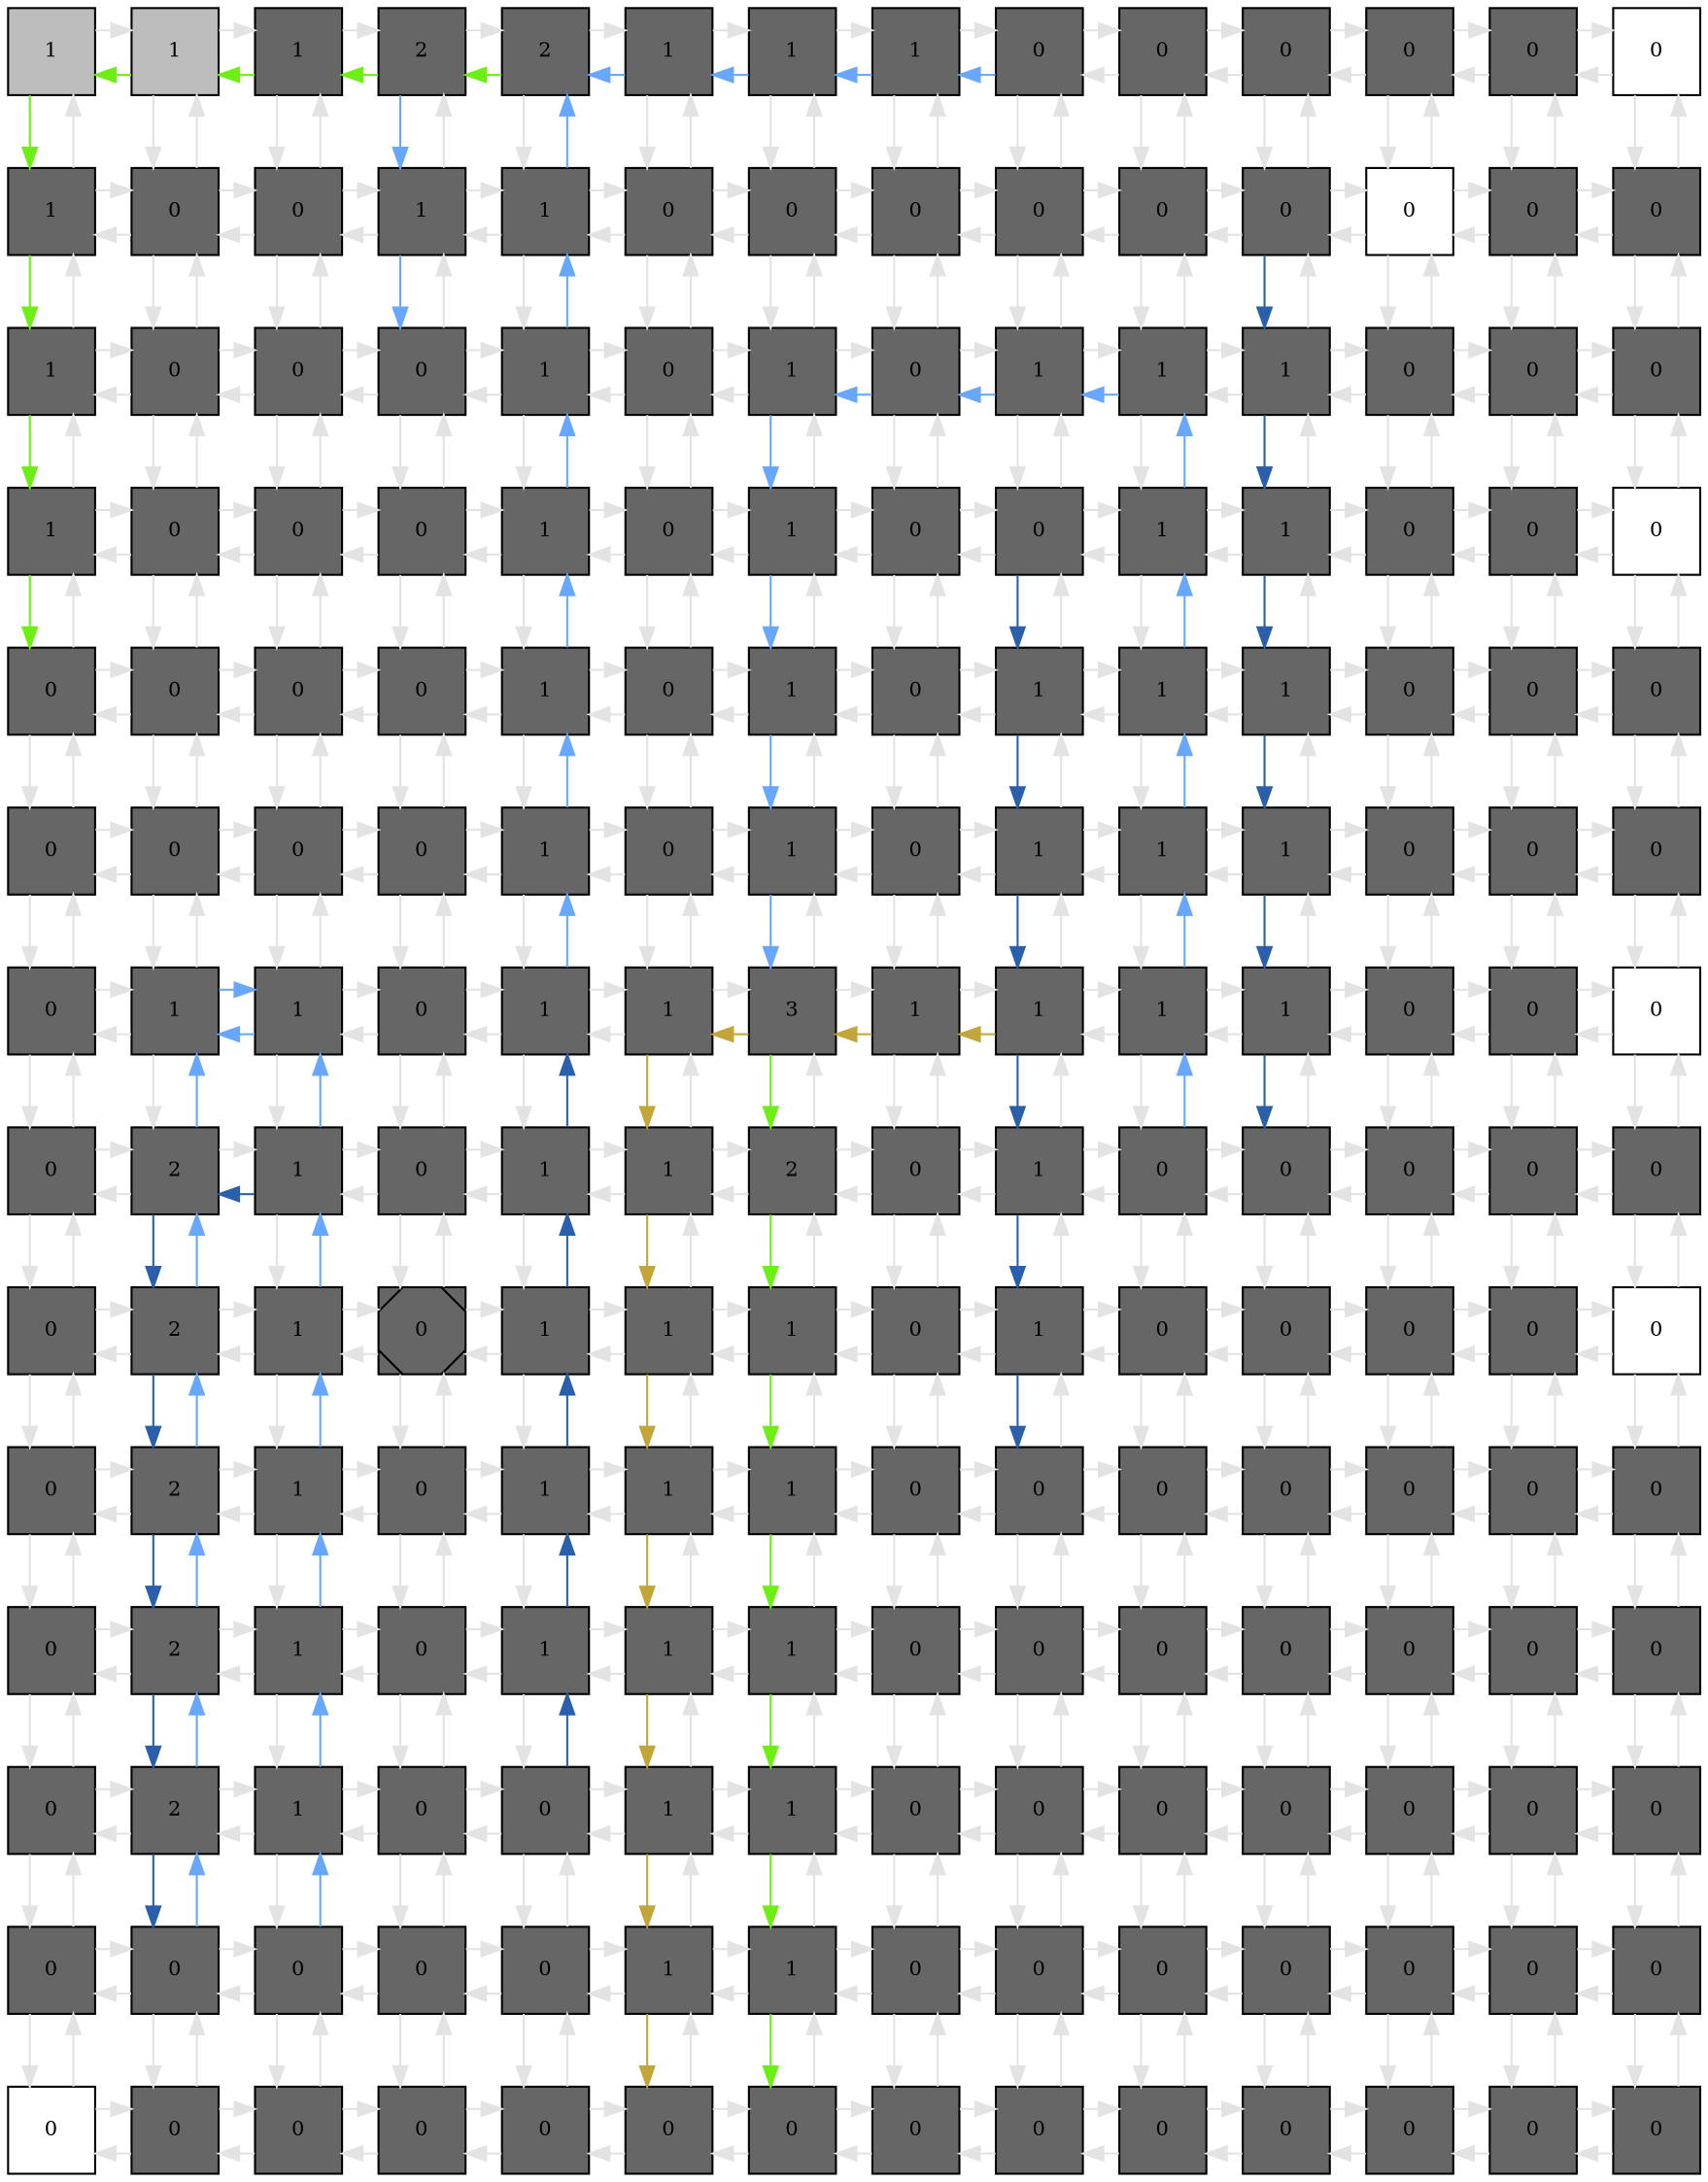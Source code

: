 digraph layout  {
rankdir=TB;
splines=ortho;
node [fixedsize=false, style=filled, width="0.6"];
edge [constraint=false];
0 [fillcolor="#bdbdbd", fontsize=10, label=1, shape=square, tooltip="name: None,\nin_degree: 2,\nout_degree: 2"];
1 [fillcolor="#bdbdbd", fontsize=10, label=1, shape=square, tooltip="name: None,\nin_degree: 3,\nout_degree: 3"];
2 [fillcolor="#666666", fontsize=10, label=1, shape=square, tooltip="name:  IL4RA_HIGH ,\nin_degree: 3,\nout_degree: 3"];
3 [fillcolor="#666666", fontsize=10, label=2, shape=square, tooltip="name:  IL4R_HIGH ,\nin_degree: 3,\nout_degree: 3"];
4 [fillcolor="#666666", fontsize=10, label=2, shape=square, tooltip="name:  CGC ,\nin_degree: 3,\nout_degree: 3"];
5 [fillcolor="#666666", fontsize=10, label=1, shape=square, tooltip="name:  IL15R ,\nin_degree: 3,\nout_degree: 3"];
6 [fillcolor="#666666", fontsize=10, label=1, shape=square, tooltip="name:  IL15_e ,\nin_degree: 3,\nout_degree: 3"];
7 [fillcolor="#666666", fontsize=10, label=1, shape=square, tooltip="name:  IL15RA ,\nin_degree: 3,\nout_degree: 3"];
8 [fillcolor="#666666", fontsize=10, label=0, shape=square, tooltip="name:  IL22R ,\nin_degree: 3,\nout_degree: 3"];
9 [fillcolor="#666666", fontsize=10, label=0, shape=square, tooltip="name:  IL22_e ,\nin_degree: 3,\nout_degree: 3"];
10 [fillcolor="#666666", fontsize=10, label=0, shape=square, tooltip="name:  alpha_13L ,\nin_degree: 3,\nout_degree: 3"];
11 [fillcolor="#666666", fontsize=10, label=0, shape=square, tooltip="name:  Galpha_QL ,\nin_degree: 3,\nout_degree: 3"];
12 [fillcolor="#666666", fontsize=10, label=0, shape=square, tooltip="name:  Galpha_Q ,\nin_degree: 3,\nout_degree: 3"];
13 [fillcolor="#FFFFFF", fontsize=10, label=0, shape=square, tooltip="name: None,\nin_degree: 2,\nout_degree: 2"];
14 [fillcolor="#666666", fontsize=10, label=1, shape=square, tooltip="name:  IL9_e ,\nin_degree: 3,\nout_degree: 3"];
15 [fillcolor="#666666", fontsize=10, label=0, shape=square, tooltip="name:  IL4RA ,\nin_degree: 4,\nout_degree: 4"];
16 [fillcolor="#666666", fontsize=10, label=0, shape=square, tooltip="name:  STAT5_HIGH ,\nin_degree: 4,\nout_degree: 4"];
17 [fillcolor="#666666", fontsize=10, label=1, shape=square, tooltip="name:  IL4_e ,\nin_degree: 4,\nout_degree: 4"];
18 [fillcolor="#666666", fontsize=10, label=1, shape=square, tooltip="name:  IL2R_HIGH ,\nin_degree: 4,\nout_degree: 4"];
19 [fillcolor="#666666", fontsize=10, label=0, shape=square, tooltip="name:  IL2_e ,\nin_degree: 4,\nout_degree: 4"];
20 [fillcolor="#666666", fontsize=10, label=0, shape=square, tooltip="name:  IL2RB ,\nin_degree: 4,\nout_degree: 4"];
21 [fillcolor="#666666", fontsize=10, label=0, shape=square, tooltip="name:  SHP2 ,\nin_degree: 4,\nout_degree: 4"];
22 [fillcolor="#666666", fontsize=10, label=0, shape=square, tooltip="name:  GAB2 ,\nin_degree: 4,\nout_degree: 4"];
23 [fillcolor="#666666", fontsize=10, label=0, shape=square, tooltip="name:  Grb2 ,\nin_degree: 4,\nout_degree: 4"];
24 [fillcolor="#666666", fontsize=10, label=0, shape=square, tooltip="name:  Galpha12_13R ,\nin_degree: 4,\nout_degree: 4"];
25 [fillcolor="#FFFFFF", fontsize=10, label=0, shape=square, tooltip="name: None,\nin_degree: 4,\nout_degree: 4"];
26 [fillcolor="#666666", fontsize=10, label=0, shape=square, tooltip="name:  PLCb ,\nin_degree: 4,\nout_degree: 4"];
27 [fillcolor="#666666", fontsize=10, label=0, shape=square, tooltip="name:  Galpha_iL ,\nin_degree: 3,\nout_degree: 3"];
28 [fillcolor="#666666", fontsize=10, label=1, shape=square, tooltip="name:  TGFB_e ,\nin_degree: 3,\nout_degree: 3"];
29 [fillcolor="#666666", fontsize=10, label=0, shape=square, tooltip="name:  IL9R ,\nin_degree: 4,\nout_degree: 4"];
30 [fillcolor="#666666", fontsize=10, label=0, shape=square, tooltip="name:  SOCS3 ,\nin_degree: 4,\nout_degree: 4"];
31 [fillcolor="#666666", fontsize=10, label=0, shape=square, tooltip="name:  JAK1 ,\nin_degree: 4,\nout_degree: 4"];
32 [fillcolor="#666666", fontsize=10, label=1, shape=square, tooltip="name:  IL4R ,\nin_degree: 4,\nout_degree: 4"];
33 [fillcolor="#666666", fontsize=10, label=0, shape=square, tooltip="name:  IL2R ,\nin_degree: 4,\nout_degree: 4"];
34 [fillcolor="#666666", fontsize=10, label=1, shape=square, tooltip="name:  JAK3 ,\nin_degree: 4,\nout_degree: 4"];
35 [fillcolor="#666666", fontsize=10, label=0, shape=square, tooltip="name:  PI3K ,\nin_degree: 4,\nout_degree: 4"];
36 [fillcolor="#666666", fontsize=10, label=1, shape=square, tooltip="name:  Shc1 ,\nin_degree: 4,\nout_degree: 4"];
37 [fillcolor="#666666", fontsize=10, label=1, shape=square, tooltip="name:  Ras ,\nin_degree: 4,\nout_degree: 4"];
38 [fillcolor="#666666", fontsize=10, label=1, shape=square, tooltip="name:  Sos ,\nin_degree: 4,\nout_degree: 4"];
39 [fillcolor="#666666", fontsize=10, label=0, shape=square, tooltip="name:  RASgrp ,\nin_degree: 4,\nout_degree: 4"];
40 [fillcolor="#666666", fontsize=10, label=0, shape=square, tooltip="name:  DAG ,\nin_degree: 4,\nout_degree: 4"];
41 [fillcolor="#666666", fontsize=10, label=0, shape=square, tooltip="name:  Galpha_iR ,\nin_degree: 3,\nout_degree: 3"];
42 [fillcolor="#666666", fontsize=10, label=1, shape=square, tooltip="name:  IL21_e ,\nin_degree: 3,\nout_degree: 3"];
43 [fillcolor="#666666", fontsize=10, label=0, shape=square, tooltip="name:  TGFBR ,\nin_degree: 4,\nout_degree: 4"];
44 [fillcolor="#666666", fontsize=10, label=0, shape=square, tooltip="name:  SMAD3 ,\nin_degree: 4,\nout_degree: 4"];
45 [fillcolor="#666666", fontsize=10, label=0, shape=square, tooltip="name:  IL2RA ,\nin_degree: 4,\nout_degree: 4"];
46 [fillcolor="#666666", fontsize=10, label=1, shape=square, tooltip="name:  STAT5 ,\nin_degree: 4,\nout_degree: 4"];
47 [fillcolor="#666666", fontsize=10, label=0, shape=square, tooltip="name:  SYK ,\nin_degree: 4,\nout_degree: 4"];
48 [fillcolor="#666666", fontsize=10, label=1, shape=square, tooltip="name:  Lck ,\nin_degree: 4,\nout_degree: 4"];
49 [fillcolor="#666666", fontsize=10, label=0, shape=square, tooltip="name:  ICOS ,\nin_degree: 4,\nout_degree: 4"];
50 [fillcolor="#666666", fontsize=10, label=0, shape=square, tooltip="name:  RAF1 ,\nin_degree: 4,\nout_degree: 4"];
51 [fillcolor="#666666", fontsize=10, label=1, shape=square, tooltip="name:  ITAMS ,\nin_degree: 4,\nout_degree: 4"];
52 [fillcolor="#666666", fontsize=10, label=1, shape=square, tooltip="name:  LAT ,\nin_degree: 4,\nout_degree: 4"];
53 [fillcolor="#666666", fontsize=10, label=0, shape=square, tooltip="name:  Gads ,\nin_degree: 4,\nout_degree: 4"];
54 [fillcolor="#666666", fontsize=10, label=0, shape=square, tooltip="name:  PKC ,\nin_degree: 4,\nout_degree: 4"];
55 [fillcolor="#FFFFFF", fontsize=10, label=0, shape=square, tooltip="name: None,\nin_degree: 3,\nout_degree: 3"];
56 [fillcolor="#666666", fontsize=10, label=0, shape=square, tooltip="name:  IL21R ,\nin_degree: 3,\nout_degree: 3"];
57 [fillcolor="#666666", fontsize=10, label=0, shape=square, tooltip="name:  RORGT ,\nin_degree: 4,\nout_degree: 4"];
58 [fillcolor="#666666", fontsize=10, label=0, shape=square, tooltip="name:  TGFB ,\nin_degree: 4,\nout_degree: 4"];
59 [fillcolor="#666666", fontsize=10, label=0, shape=square, tooltip="name:  FOXP3 ,\nin_degree: 4,\nout_degree: 4"];
60 [fillcolor="#666666", fontsize=10, label=1, shape=square, tooltip="name:  IL2 ,\nin_degree: 4,\nout_degree: 4"];
61 [fillcolor="#666666", fontsize=10, label=0, shape=square, tooltip="name:  NFKB ,\nin_degree: 4,\nout_degree: 4"];
62 [fillcolor="#666666", fontsize=10, label=1, shape=square, tooltip="name:  IKB ,\nin_degree: 4,\nout_degree: 4"];
63 [fillcolor="#666666", fontsize=10, label=0, shape=square, tooltip="name:  CD28 ,\nin_degree: 4,\nout_degree: 4"];
64 [fillcolor="#666666", fontsize=10, label=1, shape=square, tooltip="name:  B7 ,\nin_degree: 4,\nout_degree: 4"];
65 [fillcolor="#666666", fontsize=10, label=1, shape=square, tooltip="name:  ZAP-70 ,\nin_degree: 4,\nout_degree: 4"];
66 [fillcolor="#666666", fontsize=10, label=1, shape=square, tooltip="name:  PLCg ,\nin_degree: 4,\nout_degree: 4"];
67 [fillcolor="#666666", fontsize=10, label=0, shape=square, tooltip="name:  ITK ,\nin_degree: 4,\nout_degree: 4"];
68 [fillcolor="#666666", fontsize=10, label=0, shape=square, tooltip="name:  CARMA1 ,\nin_degree: 4,\nout_degree: 4"];
69 [fillcolor="#666666", fontsize=10, label=0, shape=square, tooltip="name:  BCL10_Malt1 ,\nin_degree: 3,\nout_degree: 3"];
70 [fillcolor="#666666", fontsize=10, label=0, shape=square, tooltip="name:  IL21 ,\nin_degree: 3,\nout_degree: 3"];
71 [fillcolor="#666666", fontsize=10, label=0, shape=square, tooltip="name:  IL23 ,\nin_degree: 4,\nout_degree: 4"];
72 [fillcolor="#666666", fontsize=10, label=0, shape=square, tooltip="name:  proliferation ,\nin_degree: 4,\nout_degree: 4"];
73 [fillcolor="#666666", fontsize=10, label=0, shape=square, tooltip="name:  IL17 ,\nin_degree: 4,\nout_degree: 4"];
74 [fillcolor="#666666", fontsize=10, label=1, shape=square, tooltip="name:  NFAT ,\nin_degree: 4,\nout_degree: 4"];
75 [fillcolor="#666666", fontsize=10, label=0, shape=square, tooltip="name:  STAT6 ,\nin_degree: 4,\nout_degree: 4"];
76 [fillcolor="#666666", fontsize=10, label=1, shape=square, tooltip="name:  GFI1 ,\nin_degree: 4,\nout_degree: 4"];
77 [fillcolor="#666666", fontsize=10, label=0, shape=square, tooltip="name:  APC ,\nin_degree: 4,\nout_degree: 4"];
78 [fillcolor="#666666", fontsize=10, label=1, shape=square, tooltip="name:  Calcineurin ,\nin_degree: 4,\nout_degree: 4"];
79 [fillcolor="#666666", fontsize=10, label=1, shape=square, tooltip="name:  Ca2+ ,\nin_degree: 4,\nout_degree: 4"];
80 [fillcolor="#666666", fontsize=10, label=1, shape=square, tooltip="name:  IP3 ,\nin_degree: 4,\nout_degree: 4"];
81 [fillcolor="#666666", fontsize=10, label=0, shape=square, tooltip="name:  SLP-76 ,\nin_degree: 4,\nout_degree: 4"];
82 [fillcolor="#666666", fontsize=10, label=0, shape=square, tooltip="name:  CD26 ,\nin_degree: 4,\nout_degree: 4"];
83 [fillcolor="#666666", fontsize=10, label=0, shape=square, tooltip="name:  Bcl10_Carma1_MALTI ,\nin_degree: 3,\nout_degree: 3"];
84 [fillcolor="#666666", fontsize=10, label=0, shape=square, tooltip="name:  IL23_e ,\nin_degree: 3,\nout_degree: 3"];
85 [fillcolor="#666666", fontsize=10, label=1, shape=square, tooltip="name:  IL23R ,\nin_degree: 4,\nout_degree: 4"];
86 [fillcolor="#666666", fontsize=10, label=1, shape=square, tooltip="name:  STAT3 ,\nin_degree: 4,\nout_degree: 4"];
87 [fillcolor="#666666", fontsize=10, label=0, shape=square, tooltip="name:  IL22 ,\nin_degree: 4,\nout_degree: 4"];
88 [fillcolor="#666666", fontsize=10, label=1, shape=square, tooltip="name:  IL4 ,\nin_degree: 4,\nout_degree: 4"];
89 [fillcolor="#666666", fontsize=10, label=1, shape=square, tooltip="name:  SOCS1 ,\nin_degree: 4,\nout_degree: 4"];
90 [fillcolor="#666666", fontsize=10, label=3, shape=square, tooltip="name:  CD4 ,\nin_degree: 4,\nout_degree: 4"];
91 [fillcolor="#666666", fontsize=10, label=1, shape=square, tooltip="name:  TCR ,\nin_degree: 4,\nout_degree: 4"];
92 [fillcolor="#666666", fontsize=10, label=1, shape=square, tooltip="name:  CD3 ,\nin_degree: 4,\nout_degree: 4"];
93 [fillcolor="#666666", fontsize=10, label=1, shape=square, tooltip="name:  IKKcomplex ,\nin_degree: 4,\nout_degree: 4"];
94 [fillcolor="#666666", fontsize=10, label=1, shape=square, tooltip="name:  FAK_Tyr397 ,\nin_degree: 4,\nout_degree: 4"];
95 [fillcolor="#666666", fontsize=10, label=0, shape=square, tooltip="name:  Bintegrin ,\nin_degree: 4,\nout_degree: 4"];
96 [fillcolor="#666666", fontsize=10, label=0, shape=square, tooltip="name:  ECM ,\nin_degree: 4,\nout_degree: 4"];
97 [fillcolor="#FFFFFF", fontsize=10, label=0, shape=square, tooltip="name: None,\nin_degree: 3,\nout_degree: 3"];
98 [fillcolor="#666666", fontsize=10, label=0, shape=square, tooltip="name:  GP130 ,\nin_degree: 3,\nout_degree: 3"];
99 [fillcolor="#666666", fontsize=10, label=2, shape=square, tooltip="name:  IL27R ,\nin_degree: 4,\nout_degree: 4"];
100 [fillcolor="#666666", fontsize=10, label=1, shape=square, tooltip="name:  IL10 ,\nin_degree: 4,\nout_degree: 4"];
101 [fillcolor="#666666", fontsize=10, label=0, shape=square, tooltip="name:  STAT1 ,\nin_degree: 4,\nout_degree: 4"];
102 [fillcolor="#666666", fontsize=10, label=1, shape=square, tooltip="name:  TBET ,\nin_degree: 4,\nout_degree: 4"];
103 [fillcolor="#666666", fontsize=10, label=1, shape=square, tooltip="name:  GATA3 ,\nin_degree: 4,\nout_degree: 4"];
104 [fillcolor="#666666", fontsize=10, label=2, shape=square, tooltip="name:  IRF4 ,\nin_degree: 4,\nout_degree: 4"];
105 [fillcolor="#666666", fontsize=10, label=0, shape=square, tooltip="name:  MHC_II ,\nin_degree: 4,\nout_degree: 4"];
106 [fillcolor="#666666", fontsize=10, label=1, shape=square, tooltip="name:  FYN ,\nin_degree: 4,\nout_degree: 4"];
107 [fillcolor="#666666", fontsize=10, label=0, shape=square, tooltip="name:  FAK_576_577 ,\nin_degree: 4,\nout_degree: 4"];
108 [fillcolor="#666666", fontsize=10, label=0, shape=square, tooltip="name:  RhoGEF ,\nin_degree: 4,\nout_degree: 4"];
109 [fillcolor="#666666", fontsize=10, label=0, shape=square, tooltip="name:  Src ,\nin_degree: 4,\nout_degree: 4"];
110 [fillcolor="#666666", fontsize=10, label=0, shape=square, tooltip="name:  CAV1_scaffold ,\nin_degree: 4,\nout_degree: 4"];
111 [fillcolor="#666666", fontsize=10, label=0, shape=square, tooltip="name:  CAV1_ACTIVATOR ,\nin_degree: 3,\nout_degree: 3"];
112 [fillcolor="#666666", fontsize=10, label=0, shape=square, tooltip="name:  IL27RA ,\nin_degree: 3,\nout_degree: 3"];
113 [fillcolor="#666666", fontsize=10, label=2, shape=square, tooltip="name:  IL27_e ,\nin_degree: 4,\nout_degree: 4"];
114 [fillcolor="#666666", fontsize=10, label=1, shape=square, tooltip="name:  IRF1 ,\nin_degree: 4,\nout_degree: 4"];
115 [fillcolor="#666666", fontsize=10, label=0, shape=Msquare, tooltip="name:  IFNG ,\nin_degree: 4,\nout_degree: 4"];
116 [fillcolor="#666666", fontsize=10, label=1, shape=square, tooltip="name:  RUNX3 ,\nin_degree: 4,\nout_degree: 4"];
117 [fillcolor="#666666", fontsize=10, label=1, shape=square, tooltip="name:  Dec2 ,\nin_degree: 4,\nout_degree: 4"];
118 [fillcolor="#666666", fontsize=10, label=1, shape=square, tooltip="name:  PIP3_345 ,\nin_degree: 4,\nout_degree: 4"];
119 [fillcolor="#666666", fontsize=10, label=0, shape=square, tooltip="name:  MLC ,\nin_degree: 4,\nout_degree: 4"];
120 [fillcolor="#666666", fontsize=10, label=1, shape=square, tooltip="name:  ROCK ,\nin_degree: 4,\nout_degree: 4"];
121 [fillcolor="#666666", fontsize=10, label=0, shape=square, tooltip="name:  Cas ,\nin_degree: 4,\nout_degree: 4"];
122 [fillcolor="#666666", fontsize=10, label=0, shape=square, tooltip="name:  RhoA ,\nin_degree: 4,\nout_degree: 4"];
123 [fillcolor="#666666", fontsize=10, label=0, shape=square, tooltip="name:  was ,\nin_degree: 4,\nout_degree: 4"];
124 [fillcolor="#666666", fontsize=10, label=0, shape=square, tooltip="name:  NOS2A ,\nin_degree: 4,\nout_degree: 4"];
125 [fillcolor="#FFFFFF", fontsize=10, label=0, shape=square, tooltip="name: None,\nin_degree: 3,\nout_degree: 3"];
126 [fillcolor="#666666", fontsize=10, label=0, shape=square, tooltip="name:  IL6R ,\nin_degree: 3,\nout_degree: 3"];
127 [fillcolor="#666666", fontsize=10, label=2, shape=square, tooltip="name:  IFNG_e ,\nin_degree: 4,\nout_degree: 4"];
128 [fillcolor="#666666", fontsize=10, label=1, shape=square, tooltip="name:  IFNGR2 ,\nin_degree: 4,\nout_degree: 4"];
129 [fillcolor="#666666", fontsize=10, label=0, shape=square, tooltip="name:  IFNGR ,\nin_degree: 4,\nout_degree: 4"];
130 [fillcolor="#666666", fontsize=10, label=1, shape=square, tooltip="name:  HLX ,\nin_degree: 4,\nout_degree: 4"];
131 [fillcolor="#666666", fontsize=10, label=1, shape=square, tooltip="name:  GSK-3b ,\nin_degree: 4,\nout_degree: 4"];
132 [fillcolor="#666666", fontsize=10, label=1, shape=square, tooltip="name:  ERK ,\nin_degree: 4,\nout_degree: 4"];
133 [fillcolor="#666666", fontsize=10, label=0, shape=square, tooltip="name:  LIMK ,\nin_degree: 4,\nout_degree: 4"];
134 [fillcolor="#666666", fontsize=10, label=0, shape=square, tooltip="name:  MEK1_2 ,\nin_degree: 4,\nout_degree: 4"];
135 [fillcolor="#666666", fontsize=10, label=0, shape=square, tooltip="name:  NIK ,\nin_degree: 4,\nout_degree: 4"];
136 [fillcolor="#666666", fontsize=10, label=0, shape=square, tooltip="name:  PAK ,\nin_degree: 4,\nout_degree: 4"];
137 [fillcolor="#666666", fontsize=10, label=0, shape=square, tooltip="name:  Nck ,\nin_degree: 4,\nout_degree: 4"];
138 [fillcolor="#666666", fontsize=10, label=0, shape=square, tooltip="name:  GalphaS_R ,\nin_degree: 4,\nout_degree: 4"];
139 [fillcolor="#666666", fontsize=10, label=0, shape=square, tooltip="name:  GalphaS_L ,\nin_degree: 3,\nout_degree: 3"];
140 [fillcolor="#666666", fontsize=10, label=0, shape=square, tooltip="name:  IL6_e ,\nin_degree: 3,\nout_degree: 3"];
141 [fillcolor="#666666", fontsize=10, label=2, shape=square, tooltip="name:  IFNB_e ,\nin_degree: 4,\nout_degree: 4"];
142 [fillcolor="#666666", fontsize=10, label=1, shape=square, tooltip="name:  IFNBR ,\nin_degree: 4,\nout_degree: 4"];
143 [fillcolor="#666666", fontsize=10, label=0, shape=square, tooltip="name:  IFNGR1 ,\nin_degree: 4,\nout_degree: 4"];
144 [fillcolor="#666666", fontsize=10, label=1, shape=square, tooltip="name:  STAT4 ,\nin_degree: 4,\nout_degree: 4"];
145 [fillcolor="#666666", fontsize=10, label=1, shape=square, tooltip="name:  ERM ,\nin_degree: 4,\nout_degree: 4"];
146 [fillcolor="#666666", fontsize=10, label=1, shape=square, tooltip="name:  AP1 ,\nin_degree: 4,\nout_degree: 4"];
147 [fillcolor="#666666", fontsize=10, label=0, shape=square, tooltip="name:  Cofilin ,\nin_degree: 4,\nout_degree: 4"];
148 [fillcolor="#666666", fontsize=10, label=0, shape=square, tooltip="name:  BRAF ,\nin_degree: 4,\nout_degree: 4"];
149 [fillcolor="#666666", fontsize=10, label=0, shape=square, tooltip="name:  Paxillin ,\nin_degree: 4,\nout_degree: 4"];
150 [fillcolor="#666666", fontsize=10, label=0, shape=square, tooltip="name:  rac1 ,\nin_degree: 4,\nout_degree: 4"];
151 [fillcolor="#666666", fontsize=10, label=0, shape=square, tooltip="name:  Vav ,\nin_degree: 4,\nout_degree: 4"];
152 [fillcolor="#666666", fontsize=10, label=0, shape=square, tooltip="name:  IRSp53 ,\nin_degree: 4,\nout_degree: 4"];
153 [fillcolor="#666666", fontsize=10, label=0, shape=square, tooltip="name:  WAVE-2 ,\nin_degree: 3,\nout_degree: 3"];
154 [fillcolor="#666666", fontsize=10, label=0, shape=square, tooltip="name:  IL6RA ,\nin_degree: 3,\nout_degree: 3"];
155 [fillcolor="#666666", fontsize=10, label=2, shape=square, tooltip="name:  IL10RA ,\nin_degree: 4,\nout_degree: 4"];
156 [fillcolor="#666666", fontsize=10, label=1, shape=square, tooltip="name:  Tyk2 ,\nin_degree: 4,\nout_degree: 4"];
157 [fillcolor="#666666", fontsize=10, label=0, shape=square, tooltip="name:  ATF2 ,\nin_degree: 4,\nout_degree: 4"];
158 [fillcolor="#666666", fontsize=10, label=0, shape=square, tooltip="name:  P38 ,\nin_degree: 4,\nout_degree: 4"];
159 [fillcolor="#666666", fontsize=10, label=1, shape=square, tooltip="name:  AKT ,\nin_degree: 4,\nout_degree: 4"];
160 [fillcolor="#666666", fontsize=10, label=1, shape=square, tooltip="name:  PDK1 ,\nin_degree: 4,\nout_degree: 4"];
161 [fillcolor="#666666", fontsize=10, label=0, shape=square, tooltip="name:  JNK ,\nin_degree: 4,\nout_degree: 4"];
162 [fillcolor="#666666", fontsize=10, label=0, shape=square, tooltip="name:  C3G ,\nin_degree: 4,\nout_degree: 4"];
163 [fillcolor="#666666", fontsize=10, label=0, shape=square, tooltip="name:  Crk ,\nin_degree: 4,\nout_degree: 4"];
164 [fillcolor="#666666", fontsize=10, label=0, shape=square, tooltip="name:  Cdc42 ,\nin_degree: 4,\nout_degree: 4"];
165 [fillcolor="#666666", fontsize=10, label=0, shape=square, tooltip="name:  N_WASP ,\nin_degree: 4,\nout_degree: 4"];
166 [fillcolor="#666666", fontsize=10, label=0, shape=square, tooltip="name:  adenyl_cyclase ,\nin_degree: 4,\nout_degree: 4"];
167 [fillcolor="#666666", fontsize=10, label=0, shape=square, tooltip="name:  Arp2_3 ,\nin_degree: 3,\nout_degree: 3"];
168 [fillcolor="#666666", fontsize=10, label=0, shape=square, tooltip="name:  IL10_e ,\nin_degree: 3,\nout_degree: 3"];
169 [fillcolor="#666666", fontsize=10, label=0, shape=square, tooltip="name:  IL10R ,\nin_degree: 4,\nout_degree: 4"];
170 [fillcolor="#666666", fontsize=10, label=0, shape=square, tooltip="name:  IL12RB1 ,\nin_degree: 4,\nout_degree: 4"];
171 [fillcolor="#666666", fontsize=10, label=0, shape=square, tooltip="name:  JAK2 ,\nin_degree: 4,\nout_degree: 4"];
172 [fillcolor="#666666", fontsize=10, label=0, shape=square, tooltip="name:  MEK3 ,\nin_degree: 4,\nout_degree: 4"];
173 [fillcolor="#666666", fontsize=10, label=1, shape=square, tooltip="name:  MEKK4 ,\nin_degree: 4,\nout_degree: 4"];
174 [fillcolor="#666666", fontsize=10, label=1, shape=square, tooltip="name:  MEK4 ,\nin_degree: 4,\nout_degree: 4"];
175 [fillcolor="#666666", fontsize=10, label=0, shape=square, tooltip="name:  PKA ,\nin_degree: 4,\nout_degree: 4"];
176 [fillcolor="#666666", fontsize=10, label=0, shape=square, tooltip="name:  Rap1 ,\nin_degree: 4,\nout_degree: 4"];
177 [fillcolor="#666666", fontsize=10, label=0, shape=square, tooltip="name:  cAMP ,\nin_degree: 4,\nout_degree: 4"];
178 [fillcolor="#666666", fontsize=10, label=0, shape=square, tooltip="name:  RIAM ,\nin_degree: 4,\nout_degree: 4"];
179 [fillcolor="#666666", fontsize=10, label=0, shape=square, tooltip="name:  Profilin ,\nin_degree: 4,\nout_degree: 4"];
180 [fillcolor="#666666", fontsize=10, label=0, shape=square, tooltip="name:  G_Actin ,\nin_degree: 4,\nout_degree: 4"];
181 [fillcolor="#666666", fontsize=10, label=0, shape=square, tooltip="name:  F_Actin ,\nin_degree: 3,\nout_degree: 3"];
182 [fillcolor="#FFFFFF", fontsize=10, label=0, shape=square, tooltip="name: None,\nin_degree: 2,\nout_degree: 2"];
183 [fillcolor="#666666", fontsize=10, label=0, shape=square, tooltip="name:  IL10RB ,\nin_degree: 3,\nout_degree: 3"];
184 [fillcolor="#666666", fontsize=10, label=0, shape=square, tooltip="name:  IL12RB2 ,\nin_degree: 3,\nout_degree: 3"];
185 [fillcolor="#666666", fontsize=10, label=0, shape=square, tooltip="name:  IL12_e ,\nin_degree: 3,\nout_degree: 3"];
186 [fillcolor="#666666", fontsize=10, label=0, shape=square, tooltip="name:  MEK6 ,\nin_degree: 3,\nout_degree: 3"];
187 [fillcolor="#666666", fontsize=10, label=0, shape=square, tooltip="name:  GADD45G ,\nin_degree: 3,\nout_degree: 3"];
188 [fillcolor="#666666", fontsize=10, label=0, shape=square, tooltip="name:  GADD45B ,\nin_degree: 3,\nout_degree: 3"];
189 [fillcolor="#666666", fontsize=10, label=0, shape=square, tooltip="name:  MKK7 ,\nin_degree: 3,\nout_degree: 3"];
190 [fillcolor="#666666", fontsize=10, label=0, shape=square, tooltip="name:  EPAC ,\nin_degree: 3,\nout_degree: 3"];
191 [fillcolor="#666666", fontsize=10, label=0, shape=square, tooltip="name:  TAK1 ,\nin_degree: 3,\nout_degree: 3"];
192 [fillcolor="#666666", fontsize=10, label=0, shape=square, tooltip="name:  TRAF6 ,\nin_degree: 3,\nout_degree: 3"];
193 [fillcolor="#666666", fontsize=10, label=0, shape=square, tooltip="name:  IRAK1 ,\nin_degree: 3,\nout_degree: 3"];
194 [fillcolor="#666666", fontsize=10, label=0, shape=square, tooltip="name:  IL18R1 ,\nin_degree: 3,\nout_degree: 3"];
195 [fillcolor="#666666", fontsize=10, label=0, shape=square, tooltip="name:  IL18_e ,\nin_degree: 2,\nout_degree: 2"];
0 -> 1  [color=grey89, style="penwidth(0.1)", tooltip=" ", weight=1];
0 -> 14  [color="#6DEF15", style="penwidth(0.1)", tooltip="4( CGC ) to 56( IL21R )", weight=1];
1 -> 0  [color="#6DEF15", style="penwidth(0.1)", tooltip="4( CGC ) to 56( IL21R )", weight=1];
1 -> 2  [color=grey89, style="penwidth(0.1)", tooltip=" ", weight=1];
1 -> 15  [color=grey89, style="penwidth(0.1)", tooltip=" ", weight=1];
2 -> 1  [color="#6DEF15", style="penwidth(0.1)", tooltip="4( CGC ) to 56( IL21R )", weight=1];
2 -> 3  [color=grey89, style="penwidth(0.1)", tooltip=" ", weight=1];
2 -> 16  [color=grey89, style="penwidth(0.1)", tooltip=" ", weight=1];
3 -> 2  [color="#6DEF15", style="penwidth(0.1)", tooltip="4( CGC ) to 56( IL21R )", weight=1];
3 -> 4  [color=grey89, style="penwidth(0.1)", tooltip=" ", weight=1];
3 -> 17  [color="#68A7FE", style="penwidth(0.1)", tooltip="8( IL22R ) to 31( JAK1 )", weight=1];
4 -> 3  [color="#6DEF15", style="penwidth(0.1)", tooltip="4( CGC ) to 56( IL21R )", weight=1];
4 -> 5  [color=grey89, style="penwidth(0.1)", tooltip=" ", weight=1];
4 -> 18  [color=grey89, style="penwidth(0.1)", tooltip=" ", weight=1];
5 -> 4  [color="#68A7FE", style="penwidth(0.1)", tooltip="8( IL22R ) to 31( JAK1 )", weight=1];
5 -> 6  [color=grey89, style="penwidth(0.1)", tooltip=" ", weight=1];
5 -> 19  [color=grey89, style="penwidth(0.1)", tooltip=" ", weight=1];
6 -> 5  [color="#68A7FE", style="penwidth(0.1)", tooltip="8( IL22R ) to 31( JAK1 )", weight=1];
6 -> 7  [color=grey89, style="penwidth(0.1)", tooltip=" ", weight=1];
6 -> 20  [color=grey89, style="penwidth(0.1)", tooltip=" ", weight=1];
7 -> 6  [color="#68A7FE", style="penwidth(0.1)", tooltip="8( IL22R ) to 31( JAK1 )", weight=1];
7 -> 8  [color=grey89, style="penwidth(0.1)", tooltip=" ", weight=1];
7 -> 21  [color=grey89, style="penwidth(0.1)", tooltip=" ", weight=1];
8 -> 7  [color="#68A7FE", style="penwidth(0.1)", tooltip="8( IL22R ) to 31( JAK1 )", weight=1];
8 -> 9  [color=grey89, style="penwidth(0.1)", tooltip=" ", weight=1];
8 -> 22  [color=grey89, style="penwidth(0.1)", tooltip=" ", weight=1];
9 -> 8  [color=grey89, style="penwidth(0.1)", tooltip=" ", weight=1];
9 -> 10  [color=grey89, style="penwidth(0.1)", tooltip=" ", weight=1];
9 -> 23  [color=grey89, style="penwidth(0.1)", tooltip=" ", weight=1];
10 -> 9  [color=grey89, style="penwidth(0.1)", tooltip=" ", weight=1];
10 -> 11  [color=grey89, style="penwidth(0.1)", tooltip=" ", weight=1];
10 -> 24  [color=grey89, style="penwidth(0.1)", tooltip=" ", weight=1];
11 -> 10  [color=grey89, style="penwidth(0.1)", tooltip=" ", weight=1];
11 -> 12  [color=grey89, style="penwidth(0.1)", tooltip=" ", weight=1];
11 -> 25  [color=grey89, style="penwidth(0.1)", tooltip=" ", weight=1];
12 -> 11  [color=grey89, style="penwidth(0.1)", tooltip=" ", weight=1];
12 -> 13  [color=grey89, style="penwidth(0.1)", tooltip=" ", weight=1];
12 -> 26  [color=grey89, style="penwidth(0.1)", tooltip=" ", weight=1];
13 -> 12  [color=grey89, style="penwidth(0.1)", tooltip=" ", weight=1];
13 -> 27  [color=grey89, style="penwidth(0.1)", tooltip=" ", weight=1];
14 -> 0  [color=grey89, style="penwidth(0.1)", tooltip=" ", weight=1];
14 -> 15  [color=grey89, style="penwidth(0.1)", tooltip=" ", weight=1];
14 -> 28  [color="#6DEF15", style="penwidth(0.1)", tooltip="4( CGC ) to 56( IL21R )", weight=1];
15 -> 1  [color=grey89, style="penwidth(0.1)", tooltip=" ", weight=1];
15 -> 14  [color=grey89, style="penwidth(0.1)", tooltip=" ", weight=1];
15 -> 16  [color=grey89, style="penwidth(0.1)", tooltip=" ", weight=1];
15 -> 29  [color=grey89, style="penwidth(0.1)", tooltip=" ", weight=1];
16 -> 2  [color=grey89, style="penwidth(0.1)", tooltip=" ", weight=1];
16 -> 15  [color=grey89, style="penwidth(0.1)", tooltip=" ", weight=1];
16 -> 17  [color=grey89, style="penwidth(0.1)", tooltip=" ", weight=1];
16 -> 30  [color=grey89, style="penwidth(0.1)", tooltip=" ", weight=1];
17 -> 3  [color=grey89, style="penwidth(0.1)", tooltip=" ", weight=1];
17 -> 16  [color=grey89, style="penwidth(0.1)", tooltip=" ", weight=1];
17 -> 18  [color=grey89, style="penwidth(0.1)", tooltip=" ", weight=1];
17 -> 31  [color="#68A7FE", style="penwidth(0.1)", tooltip="8( IL22R ) to 31( JAK1 )", weight=1];
18 -> 4  [color="#68A7FE", style="penwidth(0.1)", tooltip="88( IL4 ) to 3( IL4R_HIGH )", weight=1];
18 -> 17  [color=grey89, style="penwidth(0.1)", tooltip=" ", weight=1];
18 -> 19  [color=grey89, style="penwidth(0.1)", tooltip=" ", weight=1];
18 -> 32  [color=grey89, style="penwidth(0.1)", tooltip=" ", weight=1];
19 -> 5  [color=grey89, style="penwidth(0.1)", tooltip=" ", weight=1];
19 -> 18  [color=grey89, style="penwidth(0.1)", tooltip=" ", weight=1];
19 -> 20  [color=grey89, style="penwidth(0.1)", tooltip=" ", weight=1];
19 -> 33  [color=grey89, style="penwidth(0.1)", tooltip=" ", weight=1];
20 -> 6  [color=grey89, style="penwidth(0.1)", tooltip=" ", weight=1];
20 -> 19  [color=grey89, style="penwidth(0.1)", tooltip=" ", weight=1];
20 -> 21  [color=grey89, style="penwidth(0.1)", tooltip=" ", weight=1];
20 -> 34  [color=grey89, style="penwidth(0.1)", tooltip=" ", weight=1];
21 -> 7  [color=grey89, style="penwidth(0.1)", tooltip=" ", weight=1];
21 -> 20  [color=grey89, style="penwidth(0.1)", tooltip=" ", weight=1];
21 -> 22  [color=grey89, style="penwidth(0.1)", tooltip=" ", weight=1];
21 -> 35  [color=grey89, style="penwidth(0.1)", tooltip=" ", weight=1];
22 -> 8  [color=grey89, style="penwidth(0.1)", tooltip=" ", weight=1];
22 -> 21  [color=grey89, style="penwidth(0.1)", tooltip=" ", weight=1];
22 -> 23  [color=grey89, style="penwidth(0.1)", tooltip=" ", weight=1];
22 -> 36  [color=grey89, style="penwidth(0.1)", tooltip=" ", weight=1];
23 -> 9  [color=grey89, style="penwidth(0.1)", tooltip=" ", weight=1];
23 -> 22  [color=grey89, style="penwidth(0.1)", tooltip=" ", weight=1];
23 -> 24  [color=grey89, style="penwidth(0.1)", tooltip=" ", weight=1];
23 -> 37  [color=grey89, style="penwidth(0.1)", tooltip=" ", weight=1];
24 -> 10  [color=grey89, style="penwidth(0.1)", tooltip=" ", weight=1];
24 -> 23  [color=grey89, style="penwidth(0.1)", tooltip=" ", weight=1];
24 -> 25  [color=grey89, style="penwidth(0.1)", tooltip=" ", weight=1];
24 -> 38  [color="#295FAB", style="penwidth(0.1)", tooltip="24( Galpha12_13R ) to 108( RhoGEF )", weight=1];
25 -> 11  [color=grey89, style="penwidth(0.1)", tooltip=" ", weight=1];
25 -> 24  [color=grey89, style="penwidth(0.1)", tooltip=" ", weight=1];
25 -> 26  [color=grey89, style="penwidth(0.1)", tooltip=" ", weight=1];
25 -> 39  [color=grey89, style="penwidth(0.1)", tooltip=" ", weight=1];
26 -> 12  [color=grey89, style="penwidth(0.1)", tooltip=" ", weight=1];
26 -> 25  [color=grey89, style="penwidth(0.1)", tooltip=" ", weight=1];
26 -> 27  [color=grey89, style="penwidth(0.1)", tooltip=" ", weight=1];
26 -> 40  [color=grey89, style="penwidth(0.1)", tooltip=" ", weight=1];
27 -> 13  [color=grey89, style="penwidth(0.1)", tooltip=" ", weight=1];
27 -> 26  [color=grey89, style="penwidth(0.1)", tooltip=" ", weight=1];
27 -> 41  [color=grey89, style="penwidth(0.1)", tooltip=" ", weight=1];
28 -> 14  [color=grey89, style="penwidth(0.1)", tooltip=" ", weight=1];
28 -> 29  [color=grey89, style="penwidth(0.1)", tooltip=" ", weight=1];
28 -> 42  [color="#6DEF15", style="penwidth(0.1)", tooltip="4( CGC ) to 56( IL21R )", weight=1];
29 -> 15  [color=grey89, style="penwidth(0.1)", tooltip=" ", weight=1];
29 -> 28  [color=grey89, style="penwidth(0.1)", tooltip=" ", weight=1];
29 -> 30  [color=grey89, style="penwidth(0.1)", tooltip=" ", weight=1];
29 -> 43  [color=grey89, style="penwidth(0.1)", tooltip=" ", weight=1];
30 -> 16  [color=grey89, style="penwidth(0.1)", tooltip=" ", weight=1];
30 -> 29  [color=grey89, style="penwidth(0.1)", tooltip=" ", weight=1];
30 -> 31  [color=grey89, style="penwidth(0.1)", tooltip=" ", weight=1];
30 -> 44  [color=grey89, style="penwidth(0.1)", tooltip=" ", weight=1];
31 -> 17  [color=grey89, style="penwidth(0.1)", tooltip=" ", weight=1];
31 -> 30  [color=grey89, style="penwidth(0.1)", tooltip=" ", weight=1];
31 -> 32  [color=grey89, style="penwidth(0.1)", tooltip=" ", weight=1];
31 -> 45  [color=grey89, style="penwidth(0.1)", tooltip=" ", weight=1];
32 -> 18  [color="#68A7FE", style="penwidth(0.1)", tooltip="88( IL4 ) to 3( IL4R_HIGH )", weight=1];
32 -> 31  [color=grey89, style="penwidth(0.1)", tooltip=" ", weight=1];
32 -> 33  [color=grey89, style="penwidth(0.1)", tooltip=" ", weight=1];
32 -> 46  [color=grey89, style="penwidth(0.1)", tooltip=" ", weight=1];
33 -> 19  [color=grey89, style="penwidth(0.1)", tooltip=" ", weight=1];
33 -> 32  [color=grey89, style="penwidth(0.1)", tooltip=" ", weight=1];
33 -> 34  [color=grey89, style="penwidth(0.1)", tooltip=" ", weight=1];
33 -> 47  [color=grey89, style="penwidth(0.1)", tooltip=" ", weight=1];
34 -> 20  [color=grey89, style="penwidth(0.1)", tooltip=" ", weight=1];
34 -> 33  [color=grey89, style="penwidth(0.1)", tooltip=" ", weight=1];
34 -> 35  [color=grey89, style="penwidth(0.1)", tooltip=" ", weight=1];
34 -> 48  [color="#68A7FE", style="penwidth(0.1)", tooltip="35( PI3K ) to 118( PIP3_345 )", weight=1];
35 -> 21  [color=grey89, style="penwidth(0.1)", tooltip=" ", weight=1];
35 -> 34  [color="#68A7FE", style="penwidth(0.1)", tooltip="35( PI3K ) to 118( PIP3_345 )", weight=1];
35 -> 36  [color=grey89, style="penwidth(0.1)", tooltip=" ", weight=1];
35 -> 49  [color=grey89, style="penwidth(0.1)", tooltip=" ", weight=1];
36 -> 22  [color=grey89, style="penwidth(0.1)", tooltip=" ", weight=1];
36 -> 35  [color="#68A7FE", style="penwidth(0.1)", tooltip="107( FAK_576_577 ) to 35( PI3K )", weight=1];
36 -> 37  [color=grey89, style="penwidth(0.1)", tooltip=" ", weight=1];
36 -> 50  [color=grey89, style="penwidth(0.1)", tooltip=" ", weight=1];
37 -> 23  [color=grey89, style="penwidth(0.1)", tooltip=" ", weight=1];
37 -> 36  [color="#68A7FE", style="penwidth(0.1)", tooltip="107( FAK_576_577 ) to 35( PI3K )", weight=1];
37 -> 38  [color=grey89, style="penwidth(0.1)", tooltip=" ", weight=1];
37 -> 51  [color=grey89, style="penwidth(0.1)", tooltip=" ", weight=1];
38 -> 24  [color=grey89, style="penwidth(0.1)", tooltip=" ", weight=1];
38 -> 37  [color=grey89, style="penwidth(0.1)", tooltip=" ", weight=1];
38 -> 39  [color=grey89, style="penwidth(0.1)", tooltip=" ", weight=1];
38 -> 52  [color="#295FAB", style="penwidth(0.1)", tooltip="24( Galpha12_13R ) to 108( RhoGEF )", weight=1];
39 -> 25  [color=grey89, style="penwidth(0.1)", tooltip=" ", weight=1];
39 -> 38  [color=grey89, style="penwidth(0.1)", tooltip=" ", weight=1];
39 -> 40  [color=grey89, style="penwidth(0.1)", tooltip=" ", weight=1];
39 -> 53  [color=grey89, style="penwidth(0.1)", tooltip=" ", weight=1];
40 -> 26  [color=grey89, style="penwidth(0.1)", tooltip=" ", weight=1];
40 -> 39  [color=grey89, style="penwidth(0.1)", tooltip=" ", weight=1];
40 -> 41  [color=grey89, style="penwidth(0.1)", tooltip=" ", weight=1];
40 -> 54  [color=grey89, style="penwidth(0.1)", tooltip=" ", weight=1];
41 -> 27  [color=grey89, style="penwidth(0.1)", tooltip=" ", weight=1];
41 -> 40  [color=grey89, style="penwidth(0.1)", tooltip=" ", weight=1];
41 -> 55  [color=grey89, style="penwidth(0.1)", tooltip=" ", weight=1];
42 -> 28  [color=grey89, style="penwidth(0.1)", tooltip=" ", weight=1];
42 -> 43  [color=grey89, style="penwidth(0.1)", tooltip=" ", weight=1];
42 -> 56  [color="#6DEF15", style="penwidth(0.1)", tooltip="4( CGC ) to 56( IL21R )", weight=1];
43 -> 29  [color=grey89, style="penwidth(0.1)", tooltip=" ", weight=1];
43 -> 42  [color=grey89, style="penwidth(0.1)", tooltip=" ", weight=1];
43 -> 44  [color=grey89, style="penwidth(0.1)", tooltip=" ", weight=1];
43 -> 57  [color=grey89, style="penwidth(0.1)", tooltip=" ", weight=1];
44 -> 30  [color=grey89, style="penwidth(0.1)", tooltip=" ", weight=1];
44 -> 43  [color=grey89, style="penwidth(0.1)", tooltip=" ", weight=1];
44 -> 45  [color=grey89, style="penwidth(0.1)", tooltip=" ", weight=1];
44 -> 58  [color=grey89, style="penwidth(0.1)", tooltip=" ", weight=1];
45 -> 31  [color=grey89, style="penwidth(0.1)", tooltip=" ", weight=1];
45 -> 44  [color=grey89, style="penwidth(0.1)", tooltip=" ", weight=1];
45 -> 46  [color=grey89, style="penwidth(0.1)", tooltip=" ", weight=1];
45 -> 59  [color=grey89, style="penwidth(0.1)", tooltip=" ", weight=1];
46 -> 32  [color="#68A7FE", style="penwidth(0.1)", tooltip="88( IL4 ) to 3( IL4R_HIGH )", weight=1];
46 -> 45  [color=grey89, style="penwidth(0.1)", tooltip=" ", weight=1];
46 -> 47  [color=grey89, style="penwidth(0.1)", tooltip=" ", weight=1];
46 -> 60  [color=grey89, style="penwidth(0.1)", tooltip=" ", weight=1];
47 -> 33  [color=grey89, style="penwidth(0.1)", tooltip=" ", weight=1];
47 -> 46  [color=grey89, style="penwidth(0.1)", tooltip=" ", weight=1];
47 -> 48  [color=grey89, style="penwidth(0.1)", tooltip=" ", weight=1];
47 -> 61  [color=grey89, style="penwidth(0.1)", tooltip=" ", weight=1];
48 -> 34  [color=grey89, style="penwidth(0.1)", tooltip=" ", weight=1];
48 -> 47  [color=grey89, style="penwidth(0.1)", tooltip=" ", weight=1];
48 -> 49  [color=grey89, style="penwidth(0.1)", tooltip=" ", weight=1];
48 -> 62  [color="#68A7FE", style="penwidth(0.1)", tooltip="35( PI3K ) to 118( PIP3_345 )", weight=1];
49 -> 35  [color=grey89, style="penwidth(0.1)", tooltip=" ", weight=1];
49 -> 48  [color=grey89, style="penwidth(0.1)", tooltip=" ", weight=1];
49 -> 50  [color=grey89, style="penwidth(0.1)", tooltip=" ", weight=1];
49 -> 63  [color=grey89, style="penwidth(0.1)", tooltip=" ", weight=1];
50 -> 36  [color=grey89, style="penwidth(0.1)", tooltip=" ", weight=1];
50 -> 49  [color=grey89, style="penwidth(0.1)", tooltip=" ", weight=1];
50 -> 51  [color=grey89, style="penwidth(0.1)", tooltip=" ", weight=1];
50 -> 64  [color="#295FAB", style="penwidth(0.1)", tooltip="50( RAF1 ) to 134( MEK1_2 )", weight=1];
51 -> 37  [color="#68A7FE", style="penwidth(0.1)", tooltip="107( FAK_576_577 ) to 35( PI3K )", weight=1];
51 -> 50  [color=grey89, style="penwidth(0.1)", tooltip=" ", weight=1];
51 -> 52  [color=grey89, style="penwidth(0.1)", tooltip=" ", weight=1];
51 -> 65  [color=grey89, style="penwidth(0.1)", tooltip=" ", weight=1];
52 -> 38  [color=grey89, style="penwidth(0.1)", tooltip=" ", weight=1];
52 -> 51  [color=grey89, style="penwidth(0.1)", tooltip=" ", weight=1];
52 -> 53  [color=grey89, style="penwidth(0.1)", tooltip=" ", weight=1];
52 -> 66  [color="#295FAB", style="penwidth(0.1)", tooltip="24( Galpha12_13R ) to 108( RhoGEF )", weight=1];
53 -> 39  [color=grey89, style="penwidth(0.1)", tooltip=" ", weight=1];
53 -> 52  [color=grey89, style="penwidth(0.1)", tooltip=" ", weight=1];
53 -> 54  [color=grey89, style="penwidth(0.1)", tooltip=" ", weight=1];
53 -> 67  [color=grey89, style="penwidth(0.1)", tooltip=" ", weight=1];
54 -> 40  [color=grey89, style="penwidth(0.1)", tooltip=" ", weight=1];
54 -> 53  [color=grey89, style="penwidth(0.1)", tooltip=" ", weight=1];
54 -> 55  [color=grey89, style="penwidth(0.1)", tooltip=" ", weight=1];
54 -> 68  [color=grey89, style="penwidth(0.1)", tooltip=" ", weight=1];
55 -> 41  [color=grey89, style="penwidth(0.1)", tooltip=" ", weight=1];
55 -> 54  [color=grey89, style="penwidth(0.1)", tooltip=" ", weight=1];
55 -> 69  [color=grey89, style="penwidth(0.1)", tooltip=" ", weight=1];
56 -> 42  [color=grey89, style="penwidth(0.1)", tooltip=" ", weight=1];
56 -> 57  [color=grey89, style="penwidth(0.1)", tooltip=" ", weight=1];
56 -> 70  [color=grey89, style="penwidth(0.1)", tooltip=" ", weight=1];
57 -> 43  [color=grey89, style="penwidth(0.1)", tooltip=" ", weight=1];
57 -> 56  [color=grey89, style="penwidth(0.1)", tooltip=" ", weight=1];
57 -> 58  [color=grey89, style="penwidth(0.1)", tooltip=" ", weight=1];
57 -> 71  [color=grey89, style="penwidth(0.1)", tooltip=" ", weight=1];
58 -> 44  [color=grey89, style="penwidth(0.1)", tooltip=" ", weight=1];
58 -> 57  [color=grey89, style="penwidth(0.1)", tooltip=" ", weight=1];
58 -> 59  [color=grey89, style="penwidth(0.1)", tooltip=" ", weight=1];
58 -> 72  [color=grey89, style="penwidth(0.1)", tooltip=" ", weight=1];
59 -> 45  [color=grey89, style="penwidth(0.1)", tooltip=" ", weight=1];
59 -> 58  [color=grey89, style="penwidth(0.1)", tooltip=" ", weight=1];
59 -> 60  [color=grey89, style="penwidth(0.1)", tooltip=" ", weight=1];
59 -> 73  [color=grey89, style="penwidth(0.1)", tooltip=" ", weight=1];
60 -> 46  [color="#68A7FE", style="penwidth(0.1)", tooltip="88( IL4 ) to 3( IL4R_HIGH )", weight=1];
60 -> 59  [color=grey89, style="penwidth(0.1)", tooltip=" ", weight=1];
60 -> 61  [color=grey89, style="penwidth(0.1)", tooltip=" ", weight=1];
60 -> 74  [color=grey89, style="penwidth(0.1)", tooltip=" ", weight=1];
61 -> 47  [color=grey89, style="penwidth(0.1)", tooltip=" ", weight=1];
61 -> 60  [color=grey89, style="penwidth(0.1)", tooltip=" ", weight=1];
61 -> 62  [color=grey89, style="penwidth(0.1)", tooltip=" ", weight=1];
61 -> 75  [color=grey89, style="penwidth(0.1)", tooltip=" ", weight=1];
62 -> 48  [color=grey89, style="penwidth(0.1)", tooltip=" ", weight=1];
62 -> 61  [color=grey89, style="penwidth(0.1)", tooltip=" ", weight=1];
62 -> 63  [color=grey89, style="penwidth(0.1)", tooltip=" ", weight=1];
62 -> 76  [color="#68A7FE", style="penwidth(0.1)", tooltip="35( PI3K ) to 118( PIP3_345 )", weight=1];
63 -> 49  [color=grey89, style="penwidth(0.1)", tooltip=" ", weight=1];
63 -> 62  [color=grey89, style="penwidth(0.1)", tooltip=" ", weight=1];
63 -> 64  [color=grey89, style="penwidth(0.1)", tooltip=" ", weight=1];
63 -> 77  [color=grey89, style="penwidth(0.1)", tooltip=" ", weight=1];
64 -> 50  [color=grey89, style="penwidth(0.1)", tooltip=" ", weight=1];
64 -> 63  [color=grey89, style="penwidth(0.1)", tooltip=" ", weight=1];
64 -> 65  [color=grey89, style="penwidth(0.1)", tooltip=" ", weight=1];
64 -> 78  [color="#295FAB", style="penwidth(0.1)", tooltip="50( RAF1 ) to 134( MEK1_2 )", weight=1];
65 -> 51  [color="#68A7FE", style="penwidth(0.1)", tooltip="107( FAK_576_577 ) to 35( PI3K )", weight=1];
65 -> 64  [color=grey89, style="penwidth(0.1)", tooltip=" ", weight=1];
65 -> 66  [color=grey89, style="penwidth(0.1)", tooltip=" ", weight=1];
65 -> 79  [color=grey89, style="penwidth(0.1)", tooltip=" ", weight=1];
66 -> 52  [color=grey89, style="penwidth(0.1)", tooltip=" ", weight=1];
66 -> 65  [color=grey89, style="penwidth(0.1)", tooltip=" ", weight=1];
66 -> 67  [color=grey89, style="penwidth(0.1)", tooltip=" ", weight=1];
66 -> 80  [color="#295FAB", style="penwidth(0.1)", tooltip="24( Galpha12_13R ) to 108( RhoGEF )", weight=1];
67 -> 53  [color=grey89, style="penwidth(0.1)", tooltip=" ", weight=1];
67 -> 66  [color=grey89, style="penwidth(0.1)", tooltip=" ", weight=1];
67 -> 68  [color=grey89, style="penwidth(0.1)", tooltip=" ", weight=1];
67 -> 81  [color=grey89, style="penwidth(0.1)", tooltip=" ", weight=1];
68 -> 54  [color=grey89, style="penwidth(0.1)", tooltip=" ", weight=1];
68 -> 67  [color=grey89, style="penwidth(0.1)", tooltip=" ", weight=1];
68 -> 69  [color=grey89, style="penwidth(0.1)", tooltip=" ", weight=1];
68 -> 82  [color=grey89, style="penwidth(0.1)", tooltip=" ", weight=1];
69 -> 55  [color=grey89, style="penwidth(0.1)", tooltip=" ", weight=1];
69 -> 68  [color=grey89, style="penwidth(0.1)", tooltip=" ", weight=1];
69 -> 83  [color=grey89, style="penwidth(0.1)", tooltip=" ", weight=1];
70 -> 56  [color=grey89, style="penwidth(0.1)", tooltip=" ", weight=1];
70 -> 71  [color=grey89, style="penwidth(0.1)", tooltip=" ", weight=1];
70 -> 84  [color=grey89, style="penwidth(0.1)", tooltip=" ", weight=1];
71 -> 57  [color=grey89, style="penwidth(0.1)", tooltip=" ", weight=1];
71 -> 70  [color=grey89, style="penwidth(0.1)", tooltip=" ", weight=1];
71 -> 72  [color=grey89, style="penwidth(0.1)", tooltip=" ", weight=1];
71 -> 85  [color=grey89, style="penwidth(0.1)", tooltip=" ", weight=1];
72 -> 58  [color=grey89, style="penwidth(0.1)", tooltip=" ", weight=1];
72 -> 71  [color=grey89, style="penwidth(0.1)", tooltip=" ", weight=1];
72 -> 73  [color=grey89, style="penwidth(0.1)", tooltip=" ", weight=1];
72 -> 86  [color=grey89, style="penwidth(0.1)", tooltip=" ", weight=1];
73 -> 59  [color=grey89, style="penwidth(0.1)", tooltip=" ", weight=1];
73 -> 72  [color=grey89, style="penwidth(0.1)", tooltip=" ", weight=1];
73 -> 74  [color=grey89, style="penwidth(0.1)", tooltip=" ", weight=1];
73 -> 87  [color=grey89, style="penwidth(0.1)", tooltip=" ", weight=1];
74 -> 60  [color="#68A7FE", style="penwidth(0.1)", tooltip="88( IL4 ) to 3( IL4R_HIGH )", weight=1];
74 -> 73  [color=grey89, style="penwidth(0.1)", tooltip=" ", weight=1];
74 -> 75  [color=grey89, style="penwidth(0.1)", tooltip=" ", weight=1];
74 -> 88  [color=grey89, style="penwidth(0.1)", tooltip=" ", weight=1];
75 -> 61  [color=grey89, style="penwidth(0.1)", tooltip=" ", weight=1];
75 -> 74  [color=grey89, style="penwidth(0.1)", tooltip=" ", weight=1];
75 -> 76  [color=grey89, style="penwidth(0.1)", tooltip=" ", weight=1];
75 -> 89  [color=grey89, style="penwidth(0.1)", tooltip=" ", weight=1];
76 -> 62  [color=grey89, style="penwidth(0.1)", tooltip=" ", weight=1];
76 -> 75  [color=grey89, style="penwidth(0.1)", tooltip=" ", weight=1];
76 -> 77  [color=grey89, style="penwidth(0.1)", tooltip=" ", weight=1];
76 -> 90  [color="#68A7FE", style="penwidth(0.1)", tooltip="35( PI3K ) to 118( PIP3_345 )", weight=1];
77 -> 63  [color=grey89, style="penwidth(0.1)", tooltip=" ", weight=1];
77 -> 76  [color=grey89, style="penwidth(0.1)", tooltip=" ", weight=1];
77 -> 78  [color=grey89, style="penwidth(0.1)", tooltip=" ", weight=1];
77 -> 91  [color=grey89, style="penwidth(0.1)", tooltip=" ", weight=1];
78 -> 64  [color=grey89, style="penwidth(0.1)", tooltip=" ", weight=1];
78 -> 77  [color=grey89, style="penwidth(0.1)", tooltip=" ", weight=1];
78 -> 79  [color=grey89, style="penwidth(0.1)", tooltip=" ", weight=1];
78 -> 92  [color="#295FAB", style="penwidth(0.1)", tooltip="50( RAF1 ) to 134( MEK1_2 )", weight=1];
79 -> 65  [color="#68A7FE", style="penwidth(0.1)", tooltip="107( FAK_576_577 ) to 35( PI3K )", weight=1];
79 -> 78  [color=grey89, style="penwidth(0.1)", tooltip=" ", weight=1];
79 -> 80  [color=grey89, style="penwidth(0.1)", tooltip=" ", weight=1];
79 -> 93  [color=grey89, style="penwidth(0.1)", tooltip=" ", weight=1];
80 -> 66  [color=grey89, style="penwidth(0.1)", tooltip=" ", weight=1];
80 -> 79  [color=grey89, style="penwidth(0.1)", tooltip=" ", weight=1];
80 -> 81  [color=grey89, style="penwidth(0.1)", tooltip=" ", weight=1];
80 -> 94  [color="#295FAB", style="penwidth(0.1)", tooltip="24( Galpha12_13R ) to 108( RhoGEF )", weight=1];
81 -> 67  [color=grey89, style="penwidth(0.1)", tooltip=" ", weight=1];
81 -> 80  [color=grey89, style="penwidth(0.1)", tooltip=" ", weight=1];
81 -> 82  [color=grey89, style="penwidth(0.1)", tooltip=" ", weight=1];
81 -> 95  [color=grey89, style="penwidth(0.1)", tooltip=" ", weight=1];
82 -> 68  [color=grey89, style="penwidth(0.1)", tooltip=" ", weight=1];
82 -> 81  [color=grey89, style="penwidth(0.1)", tooltip=" ", weight=1];
82 -> 83  [color=grey89, style="penwidth(0.1)", tooltip=" ", weight=1];
82 -> 96  [color=grey89, style="penwidth(0.1)", tooltip=" ", weight=1];
83 -> 69  [color=grey89, style="penwidth(0.1)", tooltip=" ", weight=1];
83 -> 82  [color=grey89, style="penwidth(0.1)", tooltip=" ", weight=1];
83 -> 97  [color=grey89, style="penwidth(0.1)", tooltip=" ", weight=1];
84 -> 70  [color=grey89, style="penwidth(0.1)", tooltip=" ", weight=1];
84 -> 85  [color=grey89, style="penwidth(0.1)", tooltip=" ", weight=1];
84 -> 98  [color=grey89, style="penwidth(0.1)", tooltip=" ", weight=1];
85 -> 71  [color=grey89, style="penwidth(0.1)", tooltip=" ", weight=1];
85 -> 84  [color=grey89, style="penwidth(0.1)", tooltip=" ", weight=1];
85 -> 86  [color="#68A7FE", style="penwidth(0.1)", tooltip="169( IL10R ) to 86( STAT3 )", weight=1];
85 -> 99  [color=grey89, style="penwidth(0.1)", tooltip=" ", weight=1];
86 -> 72  [color=grey89, style="penwidth(0.1)", tooltip=" ", weight=1];
86 -> 85  [color="#68A7FE", style="penwidth(0.1)", tooltip="170( IL12RB1 ) to 85( IL23R )", weight=1];
86 -> 87  [color=grey89, style="penwidth(0.1)", tooltip=" ", weight=1];
86 -> 100  [color=grey89, style="penwidth(0.1)", tooltip=" ", weight=1];
87 -> 73  [color=grey89, style="penwidth(0.1)", tooltip=" ", weight=1];
87 -> 86  [color=grey89, style="penwidth(0.1)", tooltip=" ", weight=1];
87 -> 88  [color=grey89, style="penwidth(0.1)", tooltip=" ", weight=1];
87 -> 101  [color=grey89, style="penwidth(0.1)", tooltip=" ", weight=1];
88 -> 74  [color="#68A7FE", style="penwidth(0.1)", tooltip="88( IL4 ) to 3( IL4R_HIGH )", weight=1];
88 -> 87  [color=grey89, style="penwidth(0.1)", tooltip=" ", weight=1];
88 -> 89  [color=grey89, style="penwidth(0.1)", tooltip=" ", weight=1];
88 -> 102  [color=grey89, style="penwidth(0.1)", tooltip=" ", weight=1];
89 -> 75  [color=grey89, style="penwidth(0.1)", tooltip=" ", weight=1];
89 -> 88  [color=grey89, style="penwidth(0.1)", tooltip=" ", weight=1];
89 -> 90  [color=grey89, style="penwidth(0.1)", tooltip=" ", weight=1];
89 -> 103  [color="#C2A63A", style="penwidth(0.1)", tooltip="92( CD3 ) to 187( GADD45G )", weight=1];
90 -> 76  [color=grey89, style="penwidth(0.1)", tooltip=" ", weight=1];
90 -> 89  [color="#C2A63A", style="penwidth(0.1)", tooltip="92( CD3 ) to 187( GADD45G )", weight=1];
90 -> 91  [color=grey89, style="penwidth(0.1)", tooltip=" ", weight=1];
90 -> 104  [color="#6DEF15", style="penwidth(0.1)", tooltip="91( TCR ) to 188( GADD45B )", weight=1];
91 -> 77  [color=grey89, style="penwidth(0.1)", tooltip=" ", weight=1];
91 -> 90  [color="#C2A63A", style="penwidth(0.1)", tooltip="92( CD3 ) to 187( GADD45G )", weight=1];
91 -> 92  [color=grey89, style="penwidth(0.1)", tooltip=" ", weight=1];
91 -> 105  [color=grey89, style="penwidth(0.1)", tooltip=" ", weight=1];
92 -> 78  [color=grey89, style="penwidth(0.1)", tooltip=" ", weight=1];
92 -> 91  [color="#C2A63A", style="penwidth(0.1)", tooltip="92( CD3 ) to 187( GADD45G )", weight=1];
92 -> 93  [color=grey89, style="penwidth(0.1)", tooltip=" ", weight=1];
92 -> 106  [color="#295FAB", style="penwidth(0.1)", tooltip="50( RAF1 ) to 134( MEK1_2 )", weight=1];
93 -> 79  [color="#68A7FE", style="penwidth(0.1)", tooltip="107( FAK_576_577 ) to 35( PI3K )", weight=1];
93 -> 92  [color=grey89, style="penwidth(0.1)", tooltip=" ", weight=1];
93 -> 94  [color=grey89, style="penwidth(0.1)", tooltip=" ", weight=1];
93 -> 107  [color=grey89, style="penwidth(0.1)", tooltip=" ", weight=1];
94 -> 80  [color=grey89, style="penwidth(0.1)", tooltip=" ", weight=1];
94 -> 93  [color=grey89, style="penwidth(0.1)", tooltip=" ", weight=1];
94 -> 95  [color=grey89, style="penwidth(0.1)", tooltip=" ", weight=1];
94 -> 108  [color="#295FAB", style="penwidth(0.1)", tooltip="24( Galpha12_13R ) to 108( RhoGEF )", weight=1];
95 -> 81  [color=grey89, style="penwidth(0.1)", tooltip=" ", weight=1];
95 -> 94  [color=grey89, style="penwidth(0.1)", tooltip=" ", weight=1];
95 -> 96  [color=grey89, style="penwidth(0.1)", tooltip=" ", weight=1];
95 -> 109  [color=grey89, style="penwidth(0.1)", tooltip=" ", weight=1];
96 -> 82  [color=grey89, style="penwidth(0.1)", tooltip=" ", weight=1];
96 -> 95  [color=grey89, style="penwidth(0.1)", tooltip=" ", weight=1];
96 -> 97  [color=grey89, style="penwidth(0.1)", tooltip=" ", weight=1];
96 -> 110  [color=grey89, style="penwidth(0.1)", tooltip=" ", weight=1];
97 -> 83  [color=grey89, style="penwidth(0.1)", tooltip=" ", weight=1];
97 -> 96  [color=grey89, style="penwidth(0.1)", tooltip=" ", weight=1];
97 -> 111  [color=grey89, style="penwidth(0.1)", tooltip=" ", weight=1];
98 -> 84  [color=grey89, style="penwidth(0.1)", tooltip=" ", weight=1];
98 -> 99  [color=grey89, style="penwidth(0.1)", tooltip=" ", weight=1];
98 -> 112  [color=grey89, style="penwidth(0.1)", tooltip=" ", weight=1];
99 -> 85  [color="#68A7FE", style="penwidth(0.1)", tooltip="169( IL10R ) to 86( STAT3 )", weight=1];
99 -> 98  [color=grey89, style="penwidth(0.1)", tooltip=" ", weight=1];
99 -> 100  [color=grey89, style="penwidth(0.1)", tooltip=" ", weight=1];
99 -> 113  [color="#295FAB", style="penwidth(0.1)", tooltip="100( IL10 ) to 169( IL10R )", weight=1];
100 -> 86  [color="#68A7FE", style="penwidth(0.1)", tooltip="170( IL12RB1 ) to 85( IL23R )", weight=1];
100 -> 99  [color="#295FAB", style="penwidth(0.1)", tooltip="100( IL10 ) to 169( IL10R )", weight=1];
100 -> 101  [color=grey89, style="penwidth(0.1)", tooltip=" ", weight=1];
100 -> 114  [color=grey89, style="penwidth(0.1)", tooltip=" ", weight=1];
101 -> 87  [color=grey89, style="penwidth(0.1)", tooltip=" ", weight=1];
101 -> 100  [color=grey89, style="penwidth(0.1)", tooltip=" ", weight=1];
101 -> 102  [color=grey89, style="penwidth(0.1)", tooltip=" ", weight=1];
101 -> 115  [color=grey89, style="penwidth(0.1)", tooltip=" ", weight=1];
102 -> 88  [color="#295FAB", style="penwidth(0.1)", tooltip="158( P38 ) to 74( NFAT )", weight=1];
102 -> 101  [color=grey89, style="penwidth(0.1)", tooltip=" ", weight=1];
102 -> 103  [color=grey89, style="penwidth(0.1)", tooltip=" ", weight=1];
102 -> 116  [color=grey89, style="penwidth(0.1)", tooltip=" ", weight=1];
103 -> 89  [color=grey89, style="penwidth(0.1)", tooltip=" ", weight=1];
103 -> 102  [color=grey89, style="penwidth(0.1)", tooltip=" ", weight=1];
103 -> 104  [color=grey89, style="penwidth(0.1)", tooltip=" ", weight=1];
103 -> 117  [color="#C2A63A", style="penwidth(0.1)", tooltip="92( CD3 ) to 187( GADD45G )", weight=1];
104 -> 90  [color=grey89, style="penwidth(0.1)", tooltip=" ", weight=1];
104 -> 103  [color=grey89, style="penwidth(0.1)", tooltip=" ", weight=1];
104 -> 105  [color=grey89, style="penwidth(0.1)", tooltip=" ", weight=1];
104 -> 118  [color="#6DEF15", style="penwidth(0.1)", tooltip="91( TCR ) to 188( GADD45B )", weight=1];
105 -> 91  [color=grey89, style="penwidth(0.1)", tooltip=" ", weight=1];
105 -> 104  [color=grey89, style="penwidth(0.1)", tooltip=" ", weight=1];
105 -> 106  [color=grey89, style="penwidth(0.1)", tooltip=" ", weight=1];
105 -> 119  [color=grey89, style="penwidth(0.1)", tooltip=" ", weight=1];
106 -> 92  [color=grey89, style="penwidth(0.1)", tooltip=" ", weight=1];
106 -> 105  [color=grey89, style="penwidth(0.1)", tooltip=" ", weight=1];
106 -> 107  [color=grey89, style="penwidth(0.1)", tooltip=" ", weight=1];
106 -> 120  [color="#295FAB", style="penwidth(0.1)", tooltip="50( RAF1 ) to 134( MEK1_2 )", weight=1];
107 -> 93  [color="#68A7FE", style="penwidth(0.1)", tooltip="107( FAK_576_577 ) to 35( PI3K )", weight=1];
107 -> 106  [color=grey89, style="penwidth(0.1)", tooltip=" ", weight=1];
107 -> 108  [color=grey89, style="penwidth(0.1)", tooltip=" ", weight=1];
107 -> 121  [color=grey89, style="penwidth(0.1)", tooltip=" ", weight=1];
108 -> 94  [color=grey89, style="penwidth(0.1)", tooltip=" ", weight=1];
108 -> 107  [color=grey89, style="penwidth(0.1)", tooltip=" ", weight=1];
108 -> 109  [color=grey89, style="penwidth(0.1)", tooltip=" ", weight=1];
108 -> 122  [color=grey89, style="penwidth(0.1)", tooltip=" ", weight=1];
109 -> 95  [color=grey89, style="penwidth(0.1)", tooltip=" ", weight=1];
109 -> 108  [color=grey89, style="penwidth(0.1)", tooltip=" ", weight=1];
109 -> 110  [color=grey89, style="penwidth(0.1)", tooltip=" ", weight=1];
109 -> 123  [color=grey89, style="penwidth(0.1)", tooltip=" ", weight=1];
110 -> 96  [color=grey89, style="penwidth(0.1)", tooltip=" ", weight=1];
110 -> 109  [color=grey89, style="penwidth(0.1)", tooltip=" ", weight=1];
110 -> 111  [color=grey89, style="penwidth(0.1)", tooltip=" ", weight=1];
110 -> 124  [color=grey89, style="penwidth(0.1)", tooltip=" ", weight=1];
111 -> 97  [color=grey89, style="penwidth(0.1)", tooltip=" ", weight=1];
111 -> 110  [color=grey89, style="penwidth(0.1)", tooltip=" ", weight=1];
111 -> 125  [color=grey89, style="penwidth(0.1)", tooltip=" ", weight=1];
112 -> 98  [color=grey89, style="penwidth(0.1)", tooltip=" ", weight=1];
112 -> 113  [color=grey89, style="penwidth(0.1)", tooltip=" ", weight=1];
112 -> 126  [color=grey89, style="penwidth(0.1)", tooltip=" ", weight=1];
113 -> 99  [color="#68A7FE", style="penwidth(0.1)", tooltip="169( IL10R ) to 86( STAT3 )", weight=1];
113 -> 112  [color=grey89, style="penwidth(0.1)", tooltip=" ", weight=1];
113 -> 114  [color=grey89, style="penwidth(0.1)", tooltip=" ", weight=1];
113 -> 127  [color="#295FAB", style="penwidth(0.1)", tooltip="100( IL10 ) to 169( IL10R )", weight=1];
114 -> 100  [color="#68A7FE", style="penwidth(0.1)", tooltip="170( IL12RB1 ) to 85( IL23R )", weight=1];
114 -> 113  [color=grey89, style="penwidth(0.1)", tooltip=" ", weight=1];
114 -> 115  [color=grey89, style="penwidth(0.1)", tooltip=" ", weight=1];
114 -> 128  [color=grey89, style="penwidth(0.1)", tooltip=" ", weight=1];
115 -> 101  [color=grey89, style="penwidth(0.1)", tooltip=" ", weight=1];
115 -> 114  [color=grey89, style="penwidth(0.1)", tooltip=" ", weight=1];
115 -> 116  [color=grey89, style="penwidth(0.1)", tooltip=" ", weight=1];
115 -> 129  [color=grey89, style="penwidth(0.1)", tooltip=" ", weight=1];
116 -> 102  [color="#295FAB", style="penwidth(0.1)", tooltip="158( P38 ) to 74( NFAT )", weight=1];
116 -> 115  [color=grey89, style="penwidth(0.1)", tooltip=" ", weight=1];
116 -> 117  [color=grey89, style="penwidth(0.1)", tooltip=" ", weight=1];
116 -> 130  [color=grey89, style="penwidth(0.1)", tooltip=" ", weight=1];
117 -> 103  [color=grey89, style="penwidth(0.1)", tooltip=" ", weight=1];
117 -> 116  [color=grey89, style="penwidth(0.1)", tooltip=" ", weight=1];
117 -> 118  [color=grey89, style="penwidth(0.1)", tooltip=" ", weight=1];
117 -> 131  [color="#C2A63A", style="penwidth(0.1)", tooltip="92( CD3 ) to 187( GADD45G )", weight=1];
118 -> 104  [color=grey89, style="penwidth(0.1)", tooltip=" ", weight=1];
118 -> 117  [color=grey89, style="penwidth(0.1)", tooltip=" ", weight=1];
118 -> 119  [color=grey89, style="penwidth(0.1)", tooltip=" ", weight=1];
118 -> 132  [color="#6DEF15", style="penwidth(0.1)", tooltip="91( TCR ) to 188( GADD45B )", weight=1];
119 -> 105  [color=grey89, style="penwidth(0.1)", tooltip=" ", weight=1];
119 -> 118  [color=grey89, style="penwidth(0.1)", tooltip=" ", weight=1];
119 -> 120  [color=grey89, style="penwidth(0.1)", tooltip=" ", weight=1];
119 -> 133  [color=grey89, style="penwidth(0.1)", tooltip=" ", weight=1];
120 -> 106  [color=grey89, style="penwidth(0.1)", tooltip=" ", weight=1];
120 -> 119  [color=grey89, style="penwidth(0.1)", tooltip=" ", weight=1];
120 -> 121  [color=grey89, style="penwidth(0.1)", tooltip=" ", weight=1];
120 -> 134  [color="#295FAB", style="penwidth(0.1)", tooltip="50( RAF1 ) to 134( MEK1_2 )", weight=1];
121 -> 107  [color=grey89, style="penwidth(0.1)", tooltip=" ", weight=1];
121 -> 120  [color=grey89, style="penwidth(0.1)", tooltip=" ", weight=1];
121 -> 122  [color=grey89, style="penwidth(0.1)", tooltip=" ", weight=1];
121 -> 135  [color=grey89, style="penwidth(0.1)", tooltip=" ", weight=1];
122 -> 108  [color=grey89, style="penwidth(0.1)", tooltip=" ", weight=1];
122 -> 121  [color=grey89, style="penwidth(0.1)", tooltip=" ", weight=1];
122 -> 123  [color=grey89, style="penwidth(0.1)", tooltip=" ", weight=1];
122 -> 136  [color=grey89, style="penwidth(0.1)", tooltip=" ", weight=1];
123 -> 109  [color=grey89, style="penwidth(0.1)", tooltip=" ", weight=1];
123 -> 122  [color=grey89, style="penwidth(0.1)", tooltip=" ", weight=1];
123 -> 124  [color=grey89, style="penwidth(0.1)", tooltip=" ", weight=1];
123 -> 137  [color=grey89, style="penwidth(0.1)", tooltip=" ", weight=1];
124 -> 110  [color=grey89, style="penwidth(0.1)", tooltip=" ", weight=1];
124 -> 123  [color=grey89, style="penwidth(0.1)", tooltip=" ", weight=1];
124 -> 125  [color=grey89, style="penwidth(0.1)", tooltip=" ", weight=1];
124 -> 138  [color=grey89, style="penwidth(0.1)", tooltip=" ", weight=1];
125 -> 111  [color=grey89, style="penwidth(0.1)", tooltip=" ", weight=1];
125 -> 124  [color=grey89, style="penwidth(0.1)", tooltip=" ", weight=1];
125 -> 139  [color=grey89, style="penwidth(0.1)", tooltip=" ", weight=1];
126 -> 112  [color=grey89, style="penwidth(0.1)", tooltip=" ", weight=1];
126 -> 127  [color=grey89, style="penwidth(0.1)", tooltip=" ", weight=1];
126 -> 140  [color=grey89, style="penwidth(0.1)", tooltip=" ", weight=1];
127 -> 113  [color="#68A7FE", style="penwidth(0.1)", tooltip="169( IL10R ) to 86( STAT3 )", weight=1];
127 -> 126  [color=grey89, style="penwidth(0.1)", tooltip=" ", weight=1];
127 -> 128  [color=grey89, style="penwidth(0.1)", tooltip=" ", weight=1];
127 -> 141  [color="#295FAB", style="penwidth(0.1)", tooltip="100( IL10 ) to 169( IL10R )", weight=1];
128 -> 114  [color="#68A7FE", style="penwidth(0.1)", tooltip="170( IL12RB1 ) to 85( IL23R )", weight=1];
128 -> 127  [color=grey89, style="penwidth(0.1)", tooltip=" ", weight=1];
128 -> 129  [color=grey89, style="penwidth(0.1)", tooltip=" ", weight=1];
128 -> 142  [color=grey89, style="penwidth(0.1)", tooltip=" ", weight=1];
129 -> 115  [color=grey89, style="penwidth(0.1)", tooltip=" ", weight=1];
129 -> 128  [color=grey89, style="penwidth(0.1)", tooltip=" ", weight=1];
129 -> 130  [color=grey89, style="penwidth(0.1)", tooltip=" ", weight=1];
129 -> 143  [color=grey89, style="penwidth(0.1)", tooltip=" ", weight=1];
130 -> 116  [color="#295FAB", style="penwidth(0.1)", tooltip="158( P38 ) to 74( NFAT )", weight=1];
130 -> 129  [color=grey89, style="penwidth(0.1)", tooltip=" ", weight=1];
130 -> 131  [color=grey89, style="penwidth(0.1)", tooltip=" ", weight=1];
130 -> 144  [color=grey89, style="penwidth(0.1)", tooltip=" ", weight=1];
131 -> 117  [color=grey89, style="penwidth(0.1)", tooltip=" ", weight=1];
131 -> 130  [color=grey89, style="penwidth(0.1)", tooltip=" ", weight=1];
131 -> 132  [color=grey89, style="penwidth(0.1)", tooltip=" ", weight=1];
131 -> 145  [color="#C2A63A", style="penwidth(0.1)", tooltip="92( CD3 ) to 187( GADD45G )", weight=1];
132 -> 118  [color=grey89, style="penwidth(0.1)", tooltip=" ", weight=1];
132 -> 131  [color=grey89, style="penwidth(0.1)", tooltip=" ", weight=1];
132 -> 133  [color=grey89, style="penwidth(0.1)", tooltip=" ", weight=1];
132 -> 146  [color="#6DEF15", style="penwidth(0.1)", tooltip="91( TCR ) to 188( GADD45B )", weight=1];
133 -> 119  [color=grey89, style="penwidth(0.1)", tooltip=" ", weight=1];
133 -> 132  [color=grey89, style="penwidth(0.1)", tooltip=" ", weight=1];
133 -> 134  [color=grey89, style="penwidth(0.1)", tooltip=" ", weight=1];
133 -> 147  [color=grey89, style="penwidth(0.1)", tooltip=" ", weight=1];
134 -> 120  [color=grey89, style="penwidth(0.1)", tooltip=" ", weight=1];
134 -> 133  [color=grey89, style="penwidth(0.1)", tooltip=" ", weight=1];
134 -> 135  [color=grey89, style="penwidth(0.1)", tooltip=" ", weight=1];
134 -> 148  [color=grey89, style="penwidth(0.1)", tooltip=" ", weight=1];
135 -> 121  [color=grey89, style="penwidth(0.1)", tooltip=" ", weight=1];
135 -> 134  [color=grey89, style="penwidth(0.1)", tooltip=" ", weight=1];
135 -> 136  [color=grey89, style="penwidth(0.1)", tooltip=" ", weight=1];
135 -> 149  [color=grey89, style="penwidth(0.1)", tooltip=" ", weight=1];
136 -> 122  [color=grey89, style="penwidth(0.1)", tooltip=" ", weight=1];
136 -> 135  [color=grey89, style="penwidth(0.1)", tooltip=" ", weight=1];
136 -> 137  [color=grey89, style="penwidth(0.1)", tooltip=" ", weight=1];
136 -> 150  [color=grey89, style="penwidth(0.1)", tooltip=" ", weight=1];
137 -> 123  [color=grey89, style="penwidth(0.1)", tooltip=" ", weight=1];
137 -> 136  [color=grey89, style="penwidth(0.1)", tooltip=" ", weight=1];
137 -> 138  [color=grey89, style="penwidth(0.1)", tooltip=" ", weight=1];
137 -> 151  [color=grey89, style="penwidth(0.1)", tooltip=" ", weight=1];
138 -> 124  [color=grey89, style="penwidth(0.1)", tooltip=" ", weight=1];
138 -> 137  [color=grey89, style="penwidth(0.1)", tooltip=" ", weight=1];
138 -> 139  [color=grey89, style="penwidth(0.1)", tooltip=" ", weight=1];
138 -> 152  [color=grey89, style="penwidth(0.1)", tooltip=" ", weight=1];
139 -> 125  [color=grey89, style="penwidth(0.1)", tooltip=" ", weight=1];
139 -> 138  [color=grey89, style="penwidth(0.1)", tooltip=" ", weight=1];
139 -> 153  [color=grey89, style="penwidth(0.1)", tooltip=" ", weight=1];
140 -> 126  [color=grey89, style="penwidth(0.1)", tooltip=" ", weight=1];
140 -> 141  [color=grey89, style="penwidth(0.1)", tooltip=" ", weight=1];
140 -> 154  [color=grey89, style="penwidth(0.1)", tooltip=" ", weight=1];
141 -> 127  [color="#68A7FE", style="penwidth(0.1)", tooltip="169( IL10R ) to 86( STAT3 )", weight=1];
141 -> 140  [color=grey89, style="penwidth(0.1)", tooltip=" ", weight=1];
141 -> 142  [color=grey89, style="penwidth(0.1)", tooltip=" ", weight=1];
141 -> 155  [color="#295FAB", style="penwidth(0.1)", tooltip="100( IL10 ) to 169( IL10R )", weight=1];
142 -> 128  [color="#68A7FE", style="penwidth(0.1)", tooltip="170( IL12RB1 ) to 85( IL23R )", weight=1];
142 -> 141  [color=grey89, style="penwidth(0.1)", tooltip=" ", weight=1];
142 -> 143  [color=grey89, style="penwidth(0.1)", tooltip=" ", weight=1];
142 -> 156  [color=grey89, style="penwidth(0.1)", tooltip=" ", weight=1];
143 -> 129  [color=grey89, style="penwidth(0.1)", tooltip=" ", weight=1];
143 -> 142  [color=grey89, style="penwidth(0.1)", tooltip=" ", weight=1];
143 -> 144  [color=grey89, style="penwidth(0.1)", tooltip=" ", weight=1];
143 -> 157  [color=grey89, style="penwidth(0.1)", tooltip=" ", weight=1];
144 -> 130  [color="#295FAB", style="penwidth(0.1)", tooltip="158( P38 ) to 74( NFAT )", weight=1];
144 -> 143  [color=grey89, style="penwidth(0.1)", tooltip=" ", weight=1];
144 -> 145  [color=grey89, style="penwidth(0.1)", tooltip=" ", weight=1];
144 -> 158  [color=grey89, style="penwidth(0.1)", tooltip=" ", weight=1];
145 -> 131  [color=grey89, style="penwidth(0.1)", tooltip=" ", weight=1];
145 -> 144  [color=grey89, style="penwidth(0.1)", tooltip=" ", weight=1];
145 -> 146  [color=grey89, style="penwidth(0.1)", tooltip=" ", weight=1];
145 -> 159  [color="#C2A63A", style="penwidth(0.1)", tooltip="92( CD3 ) to 187( GADD45G )", weight=1];
146 -> 132  [color=grey89, style="penwidth(0.1)", tooltip=" ", weight=1];
146 -> 145  [color=grey89, style="penwidth(0.1)", tooltip=" ", weight=1];
146 -> 147  [color=grey89, style="penwidth(0.1)", tooltip=" ", weight=1];
146 -> 160  [color="#6DEF15", style="penwidth(0.1)", tooltip="91( TCR ) to 188( GADD45B )", weight=1];
147 -> 133  [color=grey89, style="penwidth(0.1)", tooltip=" ", weight=1];
147 -> 146  [color=grey89, style="penwidth(0.1)", tooltip=" ", weight=1];
147 -> 148  [color=grey89, style="penwidth(0.1)", tooltip=" ", weight=1];
147 -> 161  [color=grey89, style="penwidth(0.1)", tooltip=" ", weight=1];
148 -> 134  [color=grey89, style="penwidth(0.1)", tooltip=" ", weight=1];
148 -> 147  [color=grey89, style="penwidth(0.1)", tooltip=" ", weight=1];
148 -> 149  [color=grey89, style="penwidth(0.1)", tooltip=" ", weight=1];
148 -> 162  [color=grey89, style="penwidth(0.1)", tooltip=" ", weight=1];
149 -> 135  [color=grey89, style="penwidth(0.1)", tooltip=" ", weight=1];
149 -> 148  [color=grey89, style="penwidth(0.1)", tooltip=" ", weight=1];
149 -> 150  [color=grey89, style="penwidth(0.1)", tooltip=" ", weight=1];
149 -> 163  [color=grey89, style="penwidth(0.1)", tooltip=" ", weight=1];
150 -> 136  [color=grey89, style="penwidth(0.1)", tooltip=" ", weight=1];
150 -> 149  [color=grey89, style="penwidth(0.1)", tooltip=" ", weight=1];
150 -> 151  [color=grey89, style="penwidth(0.1)", tooltip=" ", weight=1];
150 -> 164  [color=grey89, style="penwidth(0.1)", tooltip=" ", weight=1];
151 -> 137  [color=grey89, style="penwidth(0.1)", tooltip=" ", weight=1];
151 -> 150  [color=grey89, style="penwidth(0.1)", tooltip=" ", weight=1];
151 -> 152  [color=grey89, style="penwidth(0.1)", tooltip=" ", weight=1];
151 -> 165  [color=grey89, style="penwidth(0.1)", tooltip=" ", weight=1];
152 -> 138  [color=grey89, style="penwidth(0.1)", tooltip=" ", weight=1];
152 -> 151  [color=grey89, style="penwidth(0.1)", tooltip=" ", weight=1];
152 -> 153  [color=grey89, style="penwidth(0.1)", tooltip=" ", weight=1];
152 -> 166  [color=grey89, style="penwidth(0.1)", tooltip=" ", weight=1];
153 -> 139  [color=grey89, style="penwidth(0.1)", tooltip=" ", weight=1];
153 -> 152  [color=grey89, style="penwidth(0.1)", tooltip=" ", weight=1];
153 -> 167  [color=grey89, style="penwidth(0.1)", tooltip=" ", weight=1];
154 -> 140  [color=grey89, style="penwidth(0.1)", tooltip=" ", weight=1];
154 -> 155  [color=grey89, style="penwidth(0.1)", tooltip=" ", weight=1];
154 -> 168  [color=grey89, style="penwidth(0.1)", tooltip=" ", weight=1];
155 -> 141  [color="#68A7FE", style="penwidth(0.1)", tooltip="169( IL10R ) to 86( STAT3 )", weight=1];
155 -> 154  [color=grey89, style="penwidth(0.1)", tooltip=" ", weight=1];
155 -> 156  [color=grey89, style="penwidth(0.1)", tooltip=" ", weight=1];
155 -> 169  [color="#295FAB", style="penwidth(0.1)", tooltip="100( IL10 ) to 169( IL10R )", weight=1];
156 -> 142  [color="#68A7FE", style="penwidth(0.1)", tooltip="170( IL12RB1 ) to 85( IL23R )", weight=1];
156 -> 155  [color=grey89, style="penwidth(0.1)", tooltip=" ", weight=1];
156 -> 157  [color=grey89, style="penwidth(0.1)", tooltip=" ", weight=1];
156 -> 170  [color=grey89, style="penwidth(0.1)", tooltip=" ", weight=1];
157 -> 143  [color=grey89, style="penwidth(0.1)", tooltip=" ", weight=1];
157 -> 156  [color=grey89, style="penwidth(0.1)", tooltip=" ", weight=1];
157 -> 158  [color=grey89, style="penwidth(0.1)", tooltip=" ", weight=1];
157 -> 171  [color=grey89, style="penwidth(0.1)", tooltip=" ", weight=1];
158 -> 144  [color="#295FAB", style="penwidth(0.1)", tooltip="158( P38 ) to 74( NFAT )", weight=1];
158 -> 157  [color=grey89, style="penwidth(0.1)", tooltip=" ", weight=1];
158 -> 159  [color=grey89, style="penwidth(0.1)", tooltip=" ", weight=1];
158 -> 172  [color=grey89, style="penwidth(0.1)", tooltip=" ", weight=1];
159 -> 145  [color=grey89, style="penwidth(0.1)", tooltip=" ", weight=1];
159 -> 158  [color=grey89, style="penwidth(0.1)", tooltip=" ", weight=1];
159 -> 160  [color=grey89, style="penwidth(0.1)", tooltip=" ", weight=1];
159 -> 173  [color="#C2A63A", style="penwidth(0.1)", tooltip="92( CD3 ) to 187( GADD45G )", weight=1];
160 -> 146  [color=grey89, style="penwidth(0.1)", tooltip=" ", weight=1];
160 -> 159  [color=grey89, style="penwidth(0.1)", tooltip=" ", weight=1];
160 -> 161  [color=grey89, style="penwidth(0.1)", tooltip=" ", weight=1];
160 -> 174  [color="#6DEF15", style="penwidth(0.1)", tooltip="91( TCR ) to 188( GADD45B )", weight=1];
161 -> 147  [color=grey89, style="penwidth(0.1)", tooltip=" ", weight=1];
161 -> 160  [color=grey89, style="penwidth(0.1)", tooltip=" ", weight=1];
161 -> 162  [color=grey89, style="penwidth(0.1)", tooltip=" ", weight=1];
161 -> 175  [color=grey89, style="penwidth(0.1)", tooltip=" ", weight=1];
162 -> 148  [color=grey89, style="penwidth(0.1)", tooltip=" ", weight=1];
162 -> 161  [color=grey89, style="penwidth(0.1)", tooltip=" ", weight=1];
162 -> 163  [color=grey89, style="penwidth(0.1)", tooltip=" ", weight=1];
162 -> 176  [color=grey89, style="penwidth(0.1)", tooltip=" ", weight=1];
163 -> 149  [color=grey89, style="penwidth(0.1)", tooltip=" ", weight=1];
163 -> 162  [color=grey89, style="penwidth(0.1)", tooltip=" ", weight=1];
163 -> 164  [color=grey89, style="penwidth(0.1)", tooltip=" ", weight=1];
163 -> 177  [color=grey89, style="penwidth(0.1)", tooltip=" ", weight=1];
164 -> 150  [color=grey89, style="penwidth(0.1)", tooltip=" ", weight=1];
164 -> 163  [color=grey89, style="penwidth(0.1)", tooltip=" ", weight=1];
164 -> 165  [color=grey89, style="penwidth(0.1)", tooltip=" ", weight=1];
164 -> 178  [color=grey89, style="penwidth(0.1)", tooltip=" ", weight=1];
165 -> 151  [color=grey89, style="penwidth(0.1)", tooltip=" ", weight=1];
165 -> 164  [color=grey89, style="penwidth(0.1)", tooltip=" ", weight=1];
165 -> 166  [color=grey89, style="penwidth(0.1)", tooltip=" ", weight=1];
165 -> 179  [color=grey89, style="penwidth(0.1)", tooltip=" ", weight=1];
166 -> 152  [color=grey89, style="penwidth(0.1)", tooltip=" ", weight=1];
166 -> 165  [color=grey89, style="penwidth(0.1)", tooltip=" ", weight=1];
166 -> 167  [color=grey89, style="penwidth(0.1)", tooltip=" ", weight=1];
166 -> 180  [color=grey89, style="penwidth(0.1)", tooltip=" ", weight=1];
167 -> 153  [color=grey89, style="penwidth(0.1)", tooltip=" ", weight=1];
167 -> 166  [color=grey89, style="penwidth(0.1)", tooltip=" ", weight=1];
167 -> 181  [color=grey89, style="penwidth(0.1)", tooltip=" ", weight=1];
168 -> 154  [color=grey89, style="penwidth(0.1)", tooltip=" ", weight=1];
168 -> 169  [color=grey89, style="penwidth(0.1)", tooltip=" ", weight=1];
168 -> 182  [color=grey89, style="penwidth(0.1)", tooltip=" ", weight=1];
169 -> 155  [color="#68A7FE", style="penwidth(0.1)", tooltip="169( IL10R ) to 86( STAT3 )", weight=1];
169 -> 168  [color=grey89, style="penwidth(0.1)", tooltip=" ", weight=1];
169 -> 170  [color=grey89, style="penwidth(0.1)", tooltip=" ", weight=1];
169 -> 183  [color=grey89, style="penwidth(0.1)", tooltip=" ", weight=1];
170 -> 156  [color="#68A7FE", style="penwidth(0.1)", tooltip="170( IL12RB1 ) to 85( IL23R )", weight=1];
170 -> 169  [color=grey89, style="penwidth(0.1)", tooltip=" ", weight=1];
170 -> 171  [color=grey89, style="penwidth(0.1)", tooltip=" ", weight=1];
170 -> 184  [color=grey89, style="penwidth(0.1)", tooltip=" ", weight=1];
171 -> 157  [color=grey89, style="penwidth(0.1)", tooltip=" ", weight=1];
171 -> 170  [color=grey89, style="penwidth(0.1)", tooltip=" ", weight=1];
171 -> 172  [color=grey89, style="penwidth(0.1)", tooltip=" ", weight=1];
171 -> 185  [color=grey89, style="penwidth(0.1)", tooltip=" ", weight=1];
172 -> 158  [color=grey89, style="penwidth(0.1)", tooltip=" ", weight=1];
172 -> 171  [color=grey89, style="penwidth(0.1)", tooltip=" ", weight=1];
172 -> 173  [color=grey89, style="penwidth(0.1)", tooltip=" ", weight=1];
172 -> 186  [color=grey89, style="penwidth(0.1)", tooltip=" ", weight=1];
173 -> 159  [color=grey89, style="penwidth(0.1)", tooltip=" ", weight=1];
173 -> 172  [color=grey89, style="penwidth(0.1)", tooltip=" ", weight=1];
173 -> 174  [color=grey89, style="penwidth(0.1)", tooltip=" ", weight=1];
173 -> 187  [color="#C2A63A", style="penwidth(0.1)", tooltip="92( CD3 ) to 187( GADD45G )", weight=1];
174 -> 160  [color=grey89, style="penwidth(0.1)", tooltip=" ", weight=1];
174 -> 173  [color=grey89, style="penwidth(0.1)", tooltip=" ", weight=1];
174 -> 175  [color=grey89, style="penwidth(0.1)", tooltip=" ", weight=1];
174 -> 188  [color="#6DEF15", style="penwidth(0.1)", tooltip="91( TCR ) to 188( GADD45B )", weight=1];
175 -> 161  [color=grey89, style="penwidth(0.1)", tooltip=" ", weight=1];
175 -> 174  [color=grey89, style="penwidth(0.1)", tooltip=" ", weight=1];
175 -> 176  [color=grey89, style="penwidth(0.1)", tooltip=" ", weight=1];
175 -> 189  [color=grey89, style="penwidth(0.1)", tooltip=" ", weight=1];
176 -> 162  [color=grey89, style="penwidth(0.1)", tooltip=" ", weight=1];
176 -> 175  [color=grey89, style="penwidth(0.1)", tooltip=" ", weight=1];
176 -> 177  [color=grey89, style="penwidth(0.1)", tooltip=" ", weight=1];
176 -> 190  [color=grey89, style="penwidth(0.1)", tooltip=" ", weight=1];
177 -> 163  [color=grey89, style="penwidth(0.1)", tooltip=" ", weight=1];
177 -> 176  [color=grey89, style="penwidth(0.1)", tooltip=" ", weight=1];
177 -> 178  [color=grey89, style="penwidth(0.1)", tooltip=" ", weight=1];
177 -> 191  [color=grey89, style="penwidth(0.1)", tooltip=" ", weight=1];
178 -> 164  [color=grey89, style="penwidth(0.1)", tooltip=" ", weight=1];
178 -> 177  [color=grey89, style="penwidth(0.1)", tooltip=" ", weight=1];
178 -> 179  [color=grey89, style="penwidth(0.1)", tooltip=" ", weight=1];
178 -> 192  [color=grey89, style="penwidth(0.1)", tooltip=" ", weight=1];
179 -> 165  [color=grey89, style="penwidth(0.1)", tooltip=" ", weight=1];
179 -> 178  [color=grey89, style="penwidth(0.1)", tooltip=" ", weight=1];
179 -> 180  [color=grey89, style="penwidth(0.1)", tooltip=" ", weight=1];
179 -> 193  [color=grey89, style="penwidth(0.1)", tooltip=" ", weight=1];
180 -> 166  [color=grey89, style="penwidth(0.1)", tooltip=" ", weight=1];
180 -> 179  [color=grey89, style="penwidth(0.1)", tooltip=" ", weight=1];
180 -> 181  [color=grey89, style="penwidth(0.1)", tooltip=" ", weight=1];
180 -> 194  [color=grey89, style="penwidth(0.1)", tooltip=" ", weight=1];
181 -> 167  [color=grey89, style="penwidth(0.1)", tooltip=" ", weight=1];
181 -> 180  [color=grey89, style="penwidth(0.1)", tooltip=" ", weight=1];
181 -> 195  [color=grey89, style="penwidth(0.1)", tooltip=" ", weight=1];
182 -> 168  [color=grey89, style="penwidth(0.1)", tooltip=" ", weight=1];
182 -> 183  [color=grey89, style="penwidth(0.1)", tooltip=" ", weight=1];
183 -> 169  [color=grey89, style="penwidth(0.1)", tooltip=" ", weight=1];
183 -> 182  [color=grey89, style="penwidth(0.1)", tooltip=" ", weight=1];
183 -> 184  [color=grey89, style="penwidth(0.1)", tooltip=" ", weight=1];
184 -> 170  [color=grey89, style="penwidth(0.1)", tooltip=" ", weight=1];
184 -> 183  [color=grey89, style="penwidth(0.1)", tooltip=" ", weight=1];
184 -> 185  [color=grey89, style="penwidth(0.1)", tooltip=" ", weight=1];
185 -> 171  [color=grey89, style="penwidth(0.1)", tooltip=" ", weight=1];
185 -> 184  [color=grey89, style="penwidth(0.1)", tooltip=" ", weight=1];
185 -> 186  [color=grey89, style="penwidth(0.1)", tooltip=" ", weight=1];
186 -> 172  [color=grey89, style="penwidth(0.1)", tooltip=" ", weight=1];
186 -> 185  [color=grey89, style="penwidth(0.1)", tooltip=" ", weight=1];
186 -> 187  [color=grey89, style="penwidth(0.1)", tooltip=" ", weight=1];
187 -> 173  [color=grey89, style="penwidth(0.1)", tooltip=" ", weight=1];
187 -> 186  [color=grey89, style="penwidth(0.1)", tooltip=" ", weight=1];
187 -> 188  [color=grey89, style="penwidth(0.1)", tooltip=" ", weight=1];
188 -> 174  [color=grey89, style="penwidth(0.1)", tooltip=" ", weight=1];
188 -> 187  [color=grey89, style="penwidth(0.1)", tooltip=" ", weight=1];
188 -> 189  [color=grey89, style="penwidth(0.1)", tooltip=" ", weight=1];
189 -> 175  [color=grey89, style="penwidth(0.1)", tooltip=" ", weight=1];
189 -> 188  [color=grey89, style="penwidth(0.1)", tooltip=" ", weight=1];
189 -> 190  [color=grey89, style="penwidth(0.1)", tooltip=" ", weight=1];
190 -> 176  [color=grey89, style="penwidth(0.1)", tooltip=" ", weight=1];
190 -> 189  [color=grey89, style="penwidth(0.1)", tooltip=" ", weight=1];
190 -> 191  [color=grey89, style="penwidth(0.1)", tooltip=" ", weight=1];
191 -> 177  [color=grey89, style="penwidth(0.1)", tooltip=" ", weight=1];
191 -> 190  [color=grey89, style="penwidth(0.1)", tooltip=" ", weight=1];
191 -> 192  [color=grey89, style="penwidth(0.1)", tooltip=" ", weight=1];
192 -> 178  [color=grey89, style="penwidth(0.1)", tooltip=" ", weight=1];
192 -> 191  [color=grey89, style="penwidth(0.1)", tooltip=" ", weight=1];
192 -> 193  [color=grey89, style="penwidth(0.1)", tooltip=" ", weight=1];
193 -> 179  [color=grey89, style="penwidth(0.1)", tooltip=" ", weight=1];
193 -> 192  [color=grey89, style="penwidth(0.1)", tooltip=" ", weight=1];
193 -> 194  [color=grey89, style="penwidth(0.1)", tooltip=" ", weight=1];
194 -> 180  [color=grey89, style="penwidth(0.1)", tooltip=" ", weight=1];
194 -> 193  [color=grey89, style="penwidth(0.1)", tooltip=" ", weight=1];
194 -> 195  [color=grey89, style="penwidth(0.1)", tooltip=" ", weight=1];
195 -> 181  [color=grey89, style="penwidth(0.1)", tooltip=" ", weight=1];
195 -> 194  [color=grey89, style="penwidth(0.1)", tooltip=" ", weight=1];
edge [constraint=true, style=invis];

0 -> 14 -> 28 -> 42 -> 56 -> 70 -> 84 -> 98 -> 112 -> 126 -> 140 -> 154 -> 168 -> 182;
1 -> 15 -> 29 -> 43 -> 57 -> 71 -> 85 -> 99 -> 113 -> 127 -> 141 -> 155 -> 169 -> 183;
2 -> 16 -> 30 -> 44 -> 58 -> 72 -> 86 -> 100 -> 114 -> 128 -> 142 -> 156 -> 170 -> 184;
3 -> 17 -> 31 -> 45 -> 59 -> 73 -> 87 -> 101 -> 115 -> 129 -> 143 -> 157 -> 171 -> 185;
4 -> 18 -> 32 -> 46 -> 60 -> 74 -> 88 -> 102 -> 116 -> 130 -> 144 -> 158 -> 172 -> 186;
5 -> 19 -> 33 -> 47 -> 61 -> 75 -> 89 -> 103 -> 117 -> 131 -> 145 -> 159 -> 173 -> 187;
6 -> 20 -> 34 -> 48 -> 62 -> 76 -> 90 -> 104 -> 118 -> 132 -> 146 -> 160 -> 174 -> 188;
7 -> 21 -> 35 -> 49 -> 63 -> 77 -> 91 -> 105 -> 119 -> 133 -> 147 -> 161 -> 175 -> 189;
8 -> 22 -> 36 -> 50 -> 64 -> 78 -> 92 -> 106 -> 120 -> 134 -> 148 -> 162 -> 176 -> 190;
9 -> 23 -> 37 -> 51 -> 65 -> 79 -> 93 -> 107 -> 121 -> 135 -> 149 -> 163 -> 177 -> 191;
10 -> 24 -> 38 -> 52 -> 66 -> 80 -> 94 -> 108 -> 122 -> 136 -> 150 -> 164 -> 178 -> 192;
11 -> 25 -> 39 -> 53 -> 67 -> 81 -> 95 -> 109 -> 123 -> 137 -> 151 -> 165 -> 179 -> 193;
12 -> 26 -> 40 -> 54 -> 68 -> 82 -> 96 -> 110 -> 124 -> 138 -> 152 -> 166 -> 180 -> 194;
13 -> 27 -> 41 -> 55 -> 69 -> 83 -> 97 -> 111 -> 125 -> 139 -> 153 -> 167 -> 181 -> 195;
rank = same {0 -> 1 -> 2 -> 3 -> 4 -> 5 -> 6 -> 7 -> 8 -> 9 -> 10 -> 11 -> 12 -> 13};
rank = same {14 -> 15 -> 16 -> 17 -> 18 -> 19 -> 20 -> 21 -> 22 -> 23 -> 24 -> 25 -> 26 -> 27};
rank = same {28 -> 29 -> 30 -> 31 -> 32 -> 33 -> 34 -> 35 -> 36 -> 37 -> 38 -> 39 -> 40 -> 41};
rank = same {42 -> 43 -> 44 -> 45 -> 46 -> 47 -> 48 -> 49 -> 50 -> 51 -> 52 -> 53 -> 54 -> 55};
rank = same {56 -> 57 -> 58 -> 59 -> 60 -> 61 -> 62 -> 63 -> 64 -> 65 -> 66 -> 67 -> 68 -> 69};
rank = same {70 -> 71 -> 72 -> 73 -> 74 -> 75 -> 76 -> 77 -> 78 -> 79 -> 80 -> 81 -> 82 -> 83};
rank = same {84 -> 85 -> 86 -> 87 -> 88 -> 89 -> 90 -> 91 -> 92 -> 93 -> 94 -> 95 -> 96 -> 97};
rank = same {98 -> 99 -> 100 -> 101 -> 102 -> 103 -> 104 -> 105 -> 106 -> 107 -> 108 -> 109 -> 110 -> 111};
rank = same {112 -> 113 -> 114 -> 115 -> 116 -> 117 -> 118 -> 119 -> 120 -> 121 -> 122 -> 123 -> 124 -> 125};
rank = same {126 -> 127 -> 128 -> 129 -> 130 -> 131 -> 132 -> 133 -> 134 -> 135 -> 136 -> 137 -> 138 -> 139};
rank = same {140 -> 141 -> 142 -> 143 -> 144 -> 145 -> 146 -> 147 -> 148 -> 149 -> 150 -> 151 -> 152 -> 153};
rank = same {154 -> 155 -> 156 -> 157 -> 158 -> 159 -> 160 -> 161 -> 162 -> 163 -> 164 -> 165 -> 166 -> 167};
rank = same {168 -> 169 -> 170 -> 171 -> 172 -> 173 -> 174 -> 175 -> 176 -> 177 -> 178 -> 179 -> 180 -> 181};
rank = same {182 -> 183 -> 184 -> 185 -> 186 -> 187 -> 188 -> 189 -> 190 -> 191 -> 192 -> 193 -> 194 -> 195};
}